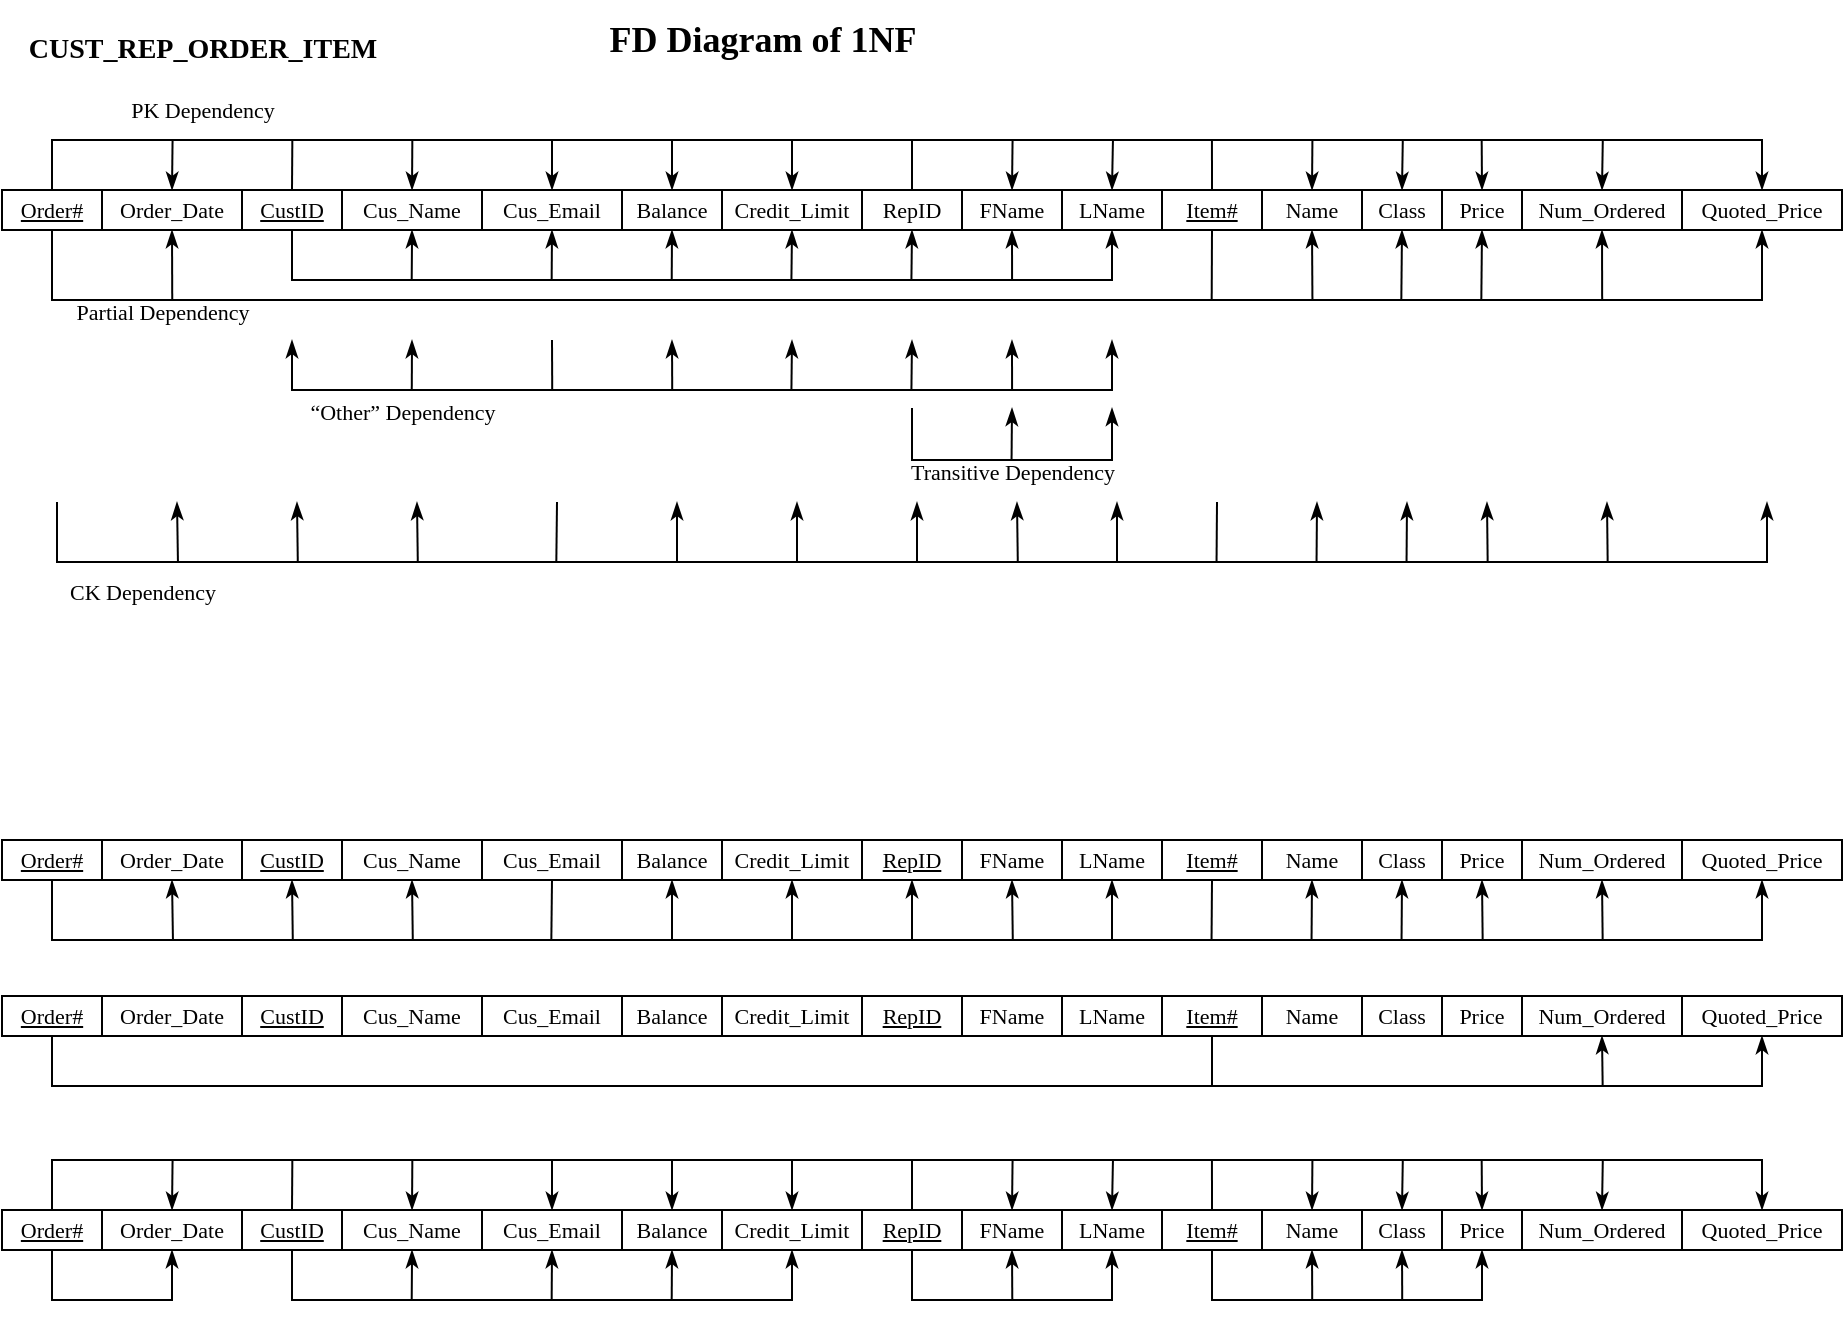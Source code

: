 <mxfile version="20.3.6" type="github">
  <diagram id="NO0MrUpebZ2SBpMLK5WK" name="Page-1">
    <mxGraphModel dx="1076" dy="692" grid="1" gridSize="10" guides="1" tooltips="1" connect="1" arrows="1" fold="1" page="1" pageScale="1" pageWidth="1169" pageHeight="827" math="0" shadow="0">
      <root>
        <mxCell id="0" />
        <mxCell id="1" parent="0" />
        <mxCell id="-zpiWiMWNnFgHcxVn4J2-24" style="edgeStyle=orthogonalEdgeStyle;rounded=0;orthogonalLoop=1;jettySize=auto;html=1;exitX=0.5;exitY=0;exitDx=0;exitDy=0;fontFamily=Times New Roman;fontSize=11;endArrow=classicThin;endFill=1;entryX=0.5;entryY=0;entryDx=0;entryDy=0;startArrow=none;startFill=0;" edge="1" parent="1" source="-zpiWiMWNnFgHcxVn4J2-1" target="-zpiWiMWNnFgHcxVn4J2-18">
          <mxGeometry relative="1" as="geometry">
            <mxPoint x="900" y="45" as="targetPoint" />
            <Array as="points">
              <mxPoint x="25" y="70" />
              <mxPoint x="880" y="70" />
            </Array>
          </mxGeometry>
        </mxCell>
        <mxCell id="-zpiWiMWNnFgHcxVn4J2-323" style="edgeStyle=orthogonalEdgeStyle;rounded=0;orthogonalLoop=1;jettySize=auto;html=1;exitX=0.5;exitY=1;exitDx=0;exitDy=0;entryX=0.5;entryY=1;entryDx=0;entryDy=0;fontFamily=Times New Roman;fontSize=11;startArrow=none;startFill=0;endArrow=classicThin;endFill=1;" edge="1" parent="1" source="-zpiWiMWNnFgHcxVn4J2-1" target="-zpiWiMWNnFgHcxVn4J2-18">
          <mxGeometry relative="1" as="geometry">
            <Array as="points">
              <mxPoint x="25" y="150" />
              <mxPoint x="880" y="150" />
            </Array>
          </mxGeometry>
        </mxCell>
        <mxCell id="-zpiWiMWNnFgHcxVn4J2-1" value="&lt;font style=&quot;font-size: 11px;&quot; face=&quot;Times New Roman&quot;&gt;&lt;u&gt;Order#&lt;/u&gt;&lt;/font&gt;" style="rounded=0;whiteSpace=wrap;html=1;" vertex="1" parent="1">
          <mxGeometry y="95" width="50" height="20" as="geometry" />
        </mxCell>
        <mxCell id="-zpiWiMWNnFgHcxVn4J2-62" style="edgeStyle=orthogonalEdgeStyle;rounded=0;orthogonalLoop=1;jettySize=auto;html=1;exitX=0.5;exitY=0;exitDx=0;exitDy=0;fontFamily=Times New Roman;fontSize=11;endArrow=none;endFill=0;startArrow=classicThin;startFill=1;" edge="1" parent="1" source="-zpiWiMWNnFgHcxVn4J2-3">
          <mxGeometry relative="1" as="geometry">
            <mxPoint x="85.286" y="70" as="targetPoint" />
          </mxGeometry>
        </mxCell>
        <mxCell id="-zpiWiMWNnFgHcxVn4J2-324" style="edgeStyle=orthogonalEdgeStyle;rounded=0;orthogonalLoop=1;jettySize=auto;html=1;exitX=0.5;exitY=1;exitDx=0;exitDy=0;fontFamily=Times New Roman;fontSize=11;startArrow=classicThin;startFill=1;endArrow=none;endFill=0;" edge="1" parent="1" source="-zpiWiMWNnFgHcxVn4J2-3">
          <mxGeometry relative="1" as="geometry">
            <mxPoint x="85.125" y="150" as="targetPoint" />
          </mxGeometry>
        </mxCell>
        <mxCell id="-zpiWiMWNnFgHcxVn4J2-3" value="&lt;font style=&quot;font-size: 11px;&quot; face=&quot;Times New Roman&quot;&gt;Order_Date&lt;/font&gt;" style="rounded=0;whiteSpace=wrap;html=1;" vertex="1" parent="1">
          <mxGeometry x="50" y="95" width="70" height="20" as="geometry" />
        </mxCell>
        <mxCell id="-zpiWiMWNnFgHcxVn4J2-63" style="edgeStyle=orthogonalEdgeStyle;rounded=0;orthogonalLoop=1;jettySize=auto;html=1;exitX=0.5;exitY=0;exitDx=0;exitDy=0;fontFamily=Times New Roman;fontSize=11;startArrow=none;startFill=0;endArrow=none;endFill=0;" edge="1" parent="1" source="-zpiWiMWNnFgHcxVn4J2-4">
          <mxGeometry relative="1" as="geometry">
            <mxPoint x="145.172" y="70" as="targetPoint" />
          </mxGeometry>
        </mxCell>
        <mxCell id="-zpiWiMWNnFgHcxVn4J2-319" style="edgeStyle=orthogonalEdgeStyle;rounded=0;orthogonalLoop=1;jettySize=auto;html=1;exitX=0.5;exitY=1;exitDx=0;exitDy=0;entryX=0.5;entryY=1;entryDx=0;entryDy=0;fontFamily=Times New Roman;fontSize=11;startArrow=none;startFill=0;endArrow=classicThin;endFill=1;" edge="1" parent="1" source="-zpiWiMWNnFgHcxVn4J2-4" target="-zpiWiMWNnFgHcxVn4J2-11">
          <mxGeometry relative="1" as="geometry">
            <Array as="points">
              <mxPoint x="145" y="140" />
              <mxPoint x="555" y="140" />
            </Array>
          </mxGeometry>
        </mxCell>
        <mxCell id="-zpiWiMWNnFgHcxVn4J2-4" value="&lt;font style=&quot;font-size: 11px;&quot; face=&quot;Times New Roman&quot;&gt;&lt;u&gt;CustID&lt;/u&gt;&lt;/font&gt;" style="rounded=0;whiteSpace=wrap;html=1;" vertex="1" parent="1">
          <mxGeometry x="120" y="95" width="50" height="20" as="geometry" />
        </mxCell>
        <mxCell id="-zpiWiMWNnFgHcxVn4J2-64" style="edgeStyle=orthogonalEdgeStyle;rounded=0;orthogonalLoop=1;jettySize=auto;html=1;exitX=0.5;exitY=0;exitDx=0;exitDy=0;fontFamily=Times New Roman;fontSize=11;startArrow=classicThin;startFill=1;endArrow=none;endFill=0;" edge="1" parent="1" source="-zpiWiMWNnFgHcxVn4J2-5">
          <mxGeometry relative="1" as="geometry">
            <mxPoint x="205.172" y="70" as="targetPoint" />
          </mxGeometry>
        </mxCell>
        <mxCell id="-zpiWiMWNnFgHcxVn4J2-81" style="edgeStyle=orthogonalEdgeStyle;rounded=0;orthogonalLoop=1;jettySize=auto;html=1;exitX=0.5;exitY=1;exitDx=0;exitDy=0;fontFamily=Times New Roman;fontSize=11;startArrow=classicThin;startFill=1;endArrow=none;endFill=0;" edge="1" parent="1" source="-zpiWiMWNnFgHcxVn4J2-5">
          <mxGeometry relative="1" as="geometry">
            <mxPoint x="204.857" y="140" as="targetPoint" />
            <Array as="points">
              <mxPoint x="205" y="120" />
              <mxPoint x="205" y="120" />
            </Array>
          </mxGeometry>
        </mxCell>
        <mxCell id="-zpiWiMWNnFgHcxVn4J2-5" value="&lt;font style=&quot;font-size: 11px;&quot; face=&quot;Times New Roman&quot;&gt;Cus_Name&lt;/font&gt;" style="rounded=0;whiteSpace=wrap;html=1;" vertex="1" parent="1">
          <mxGeometry x="170" y="95" width="70" height="20" as="geometry" />
        </mxCell>
        <mxCell id="-zpiWiMWNnFgHcxVn4J2-65" style="edgeStyle=orthogonalEdgeStyle;rounded=0;orthogonalLoop=1;jettySize=auto;html=1;exitX=0.5;exitY=0;exitDx=0;exitDy=0;fontFamily=Times New Roman;fontSize=11;startArrow=classicThin;startFill=1;endArrow=none;endFill=0;" edge="1" parent="1" source="-zpiWiMWNnFgHcxVn4J2-6">
          <mxGeometry relative="1" as="geometry">
            <mxPoint x="275" y="70" as="targetPoint" />
          </mxGeometry>
        </mxCell>
        <mxCell id="-zpiWiMWNnFgHcxVn4J2-83" style="edgeStyle=orthogonalEdgeStyle;rounded=0;orthogonalLoop=1;jettySize=auto;html=1;exitX=0.5;exitY=1;exitDx=0;exitDy=0;fontFamily=Times New Roman;fontSize=11;startArrow=classicThin;startFill=1;endArrow=none;endFill=0;" edge="1" parent="1" source="-zpiWiMWNnFgHcxVn4J2-6">
          <mxGeometry relative="1" as="geometry">
            <mxPoint x="274.828" y="140.0" as="targetPoint" />
          </mxGeometry>
        </mxCell>
        <mxCell id="-zpiWiMWNnFgHcxVn4J2-6" value="&lt;font style=&quot;font-size: 11px;&quot; face=&quot;Times New Roman&quot;&gt;Cus_Email&lt;/font&gt;" style="rounded=0;whiteSpace=wrap;html=1;" vertex="1" parent="1">
          <mxGeometry x="240" y="95" width="70" height="20" as="geometry" />
        </mxCell>
        <mxCell id="-zpiWiMWNnFgHcxVn4J2-66" style="edgeStyle=orthogonalEdgeStyle;rounded=0;orthogonalLoop=1;jettySize=auto;html=1;exitX=0.5;exitY=0;exitDx=0;exitDy=0;fontFamily=Times New Roman;fontSize=11;startArrow=classicThin;startFill=1;endArrow=none;endFill=0;" edge="1" parent="1" source="-zpiWiMWNnFgHcxVn4J2-7">
          <mxGeometry relative="1" as="geometry">
            <mxPoint x="335" y="70" as="targetPoint" />
          </mxGeometry>
        </mxCell>
        <mxCell id="-zpiWiMWNnFgHcxVn4J2-84" style="edgeStyle=orthogonalEdgeStyle;rounded=0;orthogonalLoop=1;jettySize=auto;html=1;exitX=0.5;exitY=1;exitDx=0;exitDy=0;fontFamily=Times New Roman;fontSize=11;startArrow=classicThin;startFill=1;endArrow=none;endFill=0;" edge="1" parent="1" source="-zpiWiMWNnFgHcxVn4J2-7">
          <mxGeometry relative="1" as="geometry">
            <mxPoint x="334.857" y="140" as="targetPoint" />
          </mxGeometry>
        </mxCell>
        <mxCell id="-zpiWiMWNnFgHcxVn4J2-7" value="&lt;font style=&quot;font-size: 11px;&quot; face=&quot;Times New Roman&quot;&gt;Balance&lt;/font&gt;&lt;span style=&quot;color: rgba(0, 0, 0, 0); font-family: monospace; font-size: 0px; text-align: start;&quot;&gt;%3CmxGraphModel%3E%3Croot%3E%3CmxCell%20id%3D%220%22%2F%3E%3CmxCell%20id%3D%221%22%20parent%3D%220%22%2F%3E%3CmxCell%20id%3D%222%22%20value%3D%22%26lt%3Bfont%20style%3D%26quot%3Bfont-size%3A%2011px%3B%26quot%3B%20face%3D%26quot%3BTimes%20New%20Roman%26quot%3B%26gt%3BOrder%23%26lt%3B%2Ffont%26gt%3B%22%20style%3D%22rounded%3D0%3BwhiteSpace%3Dwrap%3Bhtml%3D1%3B%22%20vertex%3D%221%22%20parent%3D%221%22%3E%3CmxGeometry%20x%3D%2270%22%20y%3D%22210%22%20width%3D%2250%22%20height%3D%2220%22%20as%3D%22geometry%22%2F%3E%3C%2FmxCell%3E%3C%2Froot%3E%3C%2FmxGraphModel%3E&lt;/span&gt;" style="rounded=0;whiteSpace=wrap;html=1;" vertex="1" parent="1">
          <mxGeometry x="310" y="95" width="50" height="20" as="geometry" />
        </mxCell>
        <mxCell id="-zpiWiMWNnFgHcxVn4J2-67" style="edgeStyle=orthogonalEdgeStyle;rounded=0;orthogonalLoop=1;jettySize=auto;html=1;exitX=0.5;exitY=0;exitDx=0;exitDy=0;fontFamily=Times New Roman;fontSize=11;startArrow=classicThin;startFill=1;endArrow=none;endFill=0;" edge="1" parent="1" source="-zpiWiMWNnFgHcxVn4J2-8">
          <mxGeometry relative="1" as="geometry">
            <mxPoint x="395" y="70" as="targetPoint" />
          </mxGeometry>
        </mxCell>
        <mxCell id="-zpiWiMWNnFgHcxVn4J2-320" style="edgeStyle=orthogonalEdgeStyle;rounded=0;orthogonalLoop=1;jettySize=auto;html=1;exitX=0.5;exitY=1;exitDx=0;exitDy=0;fontFamily=Times New Roman;fontSize=11;startArrow=classicThin;startFill=1;endArrow=none;endFill=0;" edge="1" parent="1" source="-zpiWiMWNnFgHcxVn4J2-8">
          <mxGeometry relative="1" as="geometry">
            <mxPoint x="394.71" y="140" as="targetPoint" />
          </mxGeometry>
        </mxCell>
        <mxCell id="-zpiWiMWNnFgHcxVn4J2-8" value="&lt;font style=&quot;font-size: 11px;&quot; face=&quot;Times New Roman&quot;&gt;Credit_Limit&lt;/font&gt;" style="rounded=0;whiteSpace=wrap;html=1;" vertex="1" parent="1">
          <mxGeometry x="360" y="95" width="70" height="20" as="geometry" />
        </mxCell>
        <mxCell id="-zpiWiMWNnFgHcxVn4J2-68" style="edgeStyle=orthogonalEdgeStyle;rounded=0;orthogonalLoop=1;jettySize=auto;html=1;exitX=0.5;exitY=0;exitDx=0;exitDy=0;fontFamily=Times New Roman;fontSize=11;startArrow=none;startFill=0;endArrow=none;endFill=0;" edge="1" parent="1" source="-zpiWiMWNnFgHcxVn4J2-9">
          <mxGeometry relative="1" as="geometry">
            <mxPoint x="455" y="70" as="targetPoint" />
          </mxGeometry>
        </mxCell>
        <mxCell id="-zpiWiMWNnFgHcxVn4J2-321" style="edgeStyle=orthogonalEdgeStyle;rounded=0;orthogonalLoop=1;jettySize=auto;html=1;exitX=0.5;exitY=1;exitDx=0;exitDy=0;fontFamily=Times New Roman;fontSize=11;startArrow=classicThin;startFill=1;endArrow=none;endFill=0;" edge="1" parent="1" source="-zpiWiMWNnFgHcxVn4J2-9">
          <mxGeometry relative="1" as="geometry">
            <mxPoint x="454.71" y="140" as="targetPoint" />
          </mxGeometry>
        </mxCell>
        <mxCell id="-zpiWiMWNnFgHcxVn4J2-9" value="&lt;font style=&quot;font-size: 11px;&quot; face=&quot;Times New Roman&quot;&gt;RepID&lt;/font&gt;" style="rounded=0;whiteSpace=wrap;html=1;" vertex="1" parent="1">
          <mxGeometry x="430" y="95" width="50" height="20" as="geometry" />
        </mxCell>
        <mxCell id="-zpiWiMWNnFgHcxVn4J2-69" style="edgeStyle=orthogonalEdgeStyle;rounded=0;orthogonalLoop=1;jettySize=auto;html=1;exitX=0.5;exitY=0;exitDx=0;exitDy=0;fontFamily=Times New Roman;fontSize=11;startArrow=classicThin;startFill=1;endArrow=none;endFill=0;" edge="1" parent="1" source="-zpiWiMWNnFgHcxVn4J2-10">
          <mxGeometry relative="1" as="geometry">
            <mxPoint x="505.286" y="70" as="targetPoint" />
          </mxGeometry>
        </mxCell>
        <mxCell id="-zpiWiMWNnFgHcxVn4J2-322" style="edgeStyle=orthogonalEdgeStyle;rounded=0;orthogonalLoop=1;jettySize=auto;html=1;exitX=0.5;exitY=1;exitDx=0;exitDy=0;fontFamily=Times New Roman;fontSize=11;startArrow=classicThin;startFill=1;endArrow=none;endFill=0;" edge="1" parent="1" source="-zpiWiMWNnFgHcxVn4J2-10">
          <mxGeometry relative="1" as="geometry">
            <mxPoint x="505.032" y="140" as="targetPoint" />
          </mxGeometry>
        </mxCell>
        <mxCell id="-zpiWiMWNnFgHcxVn4J2-10" value="&lt;font style=&quot;font-size: 11px;&quot; face=&quot;Times New Roman&quot;&gt;FName&lt;/font&gt;" style="rounded=0;whiteSpace=wrap;html=1;" vertex="1" parent="1">
          <mxGeometry x="480" y="95" width="50" height="20" as="geometry" />
        </mxCell>
        <mxCell id="-zpiWiMWNnFgHcxVn4J2-70" style="edgeStyle=orthogonalEdgeStyle;rounded=0;orthogonalLoop=1;jettySize=auto;html=1;exitX=0.5;exitY=0;exitDx=0;exitDy=0;fontFamily=Times New Roman;fontSize=11;startArrow=classicThin;startFill=1;endArrow=none;endFill=0;" edge="1" parent="1" source="-zpiWiMWNnFgHcxVn4J2-11">
          <mxGeometry relative="1" as="geometry">
            <mxPoint x="555.476" y="70" as="targetPoint" />
          </mxGeometry>
        </mxCell>
        <mxCell id="-zpiWiMWNnFgHcxVn4J2-11" value="&lt;font style=&quot;font-size: 11px;&quot; face=&quot;Times New Roman&quot;&gt;LName&lt;/font&gt;" style="rounded=0;whiteSpace=wrap;html=1;" vertex="1" parent="1">
          <mxGeometry x="530" y="95" width="50" height="20" as="geometry" />
        </mxCell>
        <mxCell id="-zpiWiMWNnFgHcxVn4J2-71" style="edgeStyle=orthogonalEdgeStyle;rounded=0;orthogonalLoop=1;jettySize=auto;html=1;exitX=0.5;exitY=0;exitDx=0;exitDy=0;fontFamily=Times New Roman;fontSize=11;startArrow=none;startFill=0;endArrow=none;endFill=0;" edge="1" parent="1" source="-zpiWiMWNnFgHcxVn4J2-12">
          <mxGeometry relative="1" as="geometry">
            <mxPoint x="604.977" y="70" as="targetPoint" />
          </mxGeometry>
        </mxCell>
        <mxCell id="-zpiWiMWNnFgHcxVn4J2-325" style="edgeStyle=orthogonalEdgeStyle;rounded=0;orthogonalLoop=1;jettySize=auto;html=1;exitX=0.5;exitY=1;exitDx=0;exitDy=0;fontFamily=Times New Roman;fontSize=11;startArrow=none;startFill=0;endArrow=none;endFill=0;" edge="1" parent="1" source="-zpiWiMWNnFgHcxVn4J2-12">
          <mxGeometry relative="1" as="geometry">
            <mxPoint x="604.852" y="150" as="targetPoint" />
          </mxGeometry>
        </mxCell>
        <mxCell id="-zpiWiMWNnFgHcxVn4J2-12" value="&lt;font style=&quot;font-size: 11px;&quot; face=&quot;Times New Roman&quot;&gt;&lt;u&gt;Item#&lt;/u&gt;&lt;/font&gt;" style="rounded=0;whiteSpace=wrap;html=1;" vertex="1" parent="1">
          <mxGeometry x="580" y="95" width="50" height="20" as="geometry" />
        </mxCell>
        <mxCell id="-zpiWiMWNnFgHcxVn4J2-72" style="edgeStyle=orthogonalEdgeStyle;rounded=0;orthogonalLoop=1;jettySize=auto;html=1;exitX=0.5;exitY=0;exitDx=0;exitDy=0;fontFamily=Times New Roman;fontSize=11;startArrow=classicThin;startFill=1;endArrow=none;endFill=0;" edge="1" parent="1" source="-zpiWiMWNnFgHcxVn4J2-13">
          <mxGeometry relative="1" as="geometry">
            <mxPoint x="655.209" y="70" as="targetPoint" />
          </mxGeometry>
        </mxCell>
        <mxCell id="-zpiWiMWNnFgHcxVn4J2-326" style="edgeStyle=orthogonalEdgeStyle;rounded=0;orthogonalLoop=1;jettySize=auto;html=1;exitX=0.5;exitY=1;exitDx=0;exitDy=0;fontFamily=Times New Roman;fontSize=11;startArrow=classicThin;startFill=1;endArrow=none;endFill=0;" edge="1" parent="1" source="-zpiWiMWNnFgHcxVn4J2-13">
          <mxGeometry relative="1" as="geometry">
            <mxPoint x="655.222" y="150" as="targetPoint" />
          </mxGeometry>
        </mxCell>
        <mxCell id="-zpiWiMWNnFgHcxVn4J2-13" value="&lt;font style=&quot;font-size: 11px;&quot; face=&quot;Times New Roman&quot;&gt;Name&lt;/font&gt;" style="rounded=0;whiteSpace=wrap;html=1;" vertex="1" parent="1">
          <mxGeometry x="630" y="95" width="50" height="20" as="geometry" />
        </mxCell>
        <mxCell id="-zpiWiMWNnFgHcxVn4J2-73" style="edgeStyle=orthogonalEdgeStyle;rounded=0;orthogonalLoop=1;jettySize=auto;html=1;exitX=0.5;exitY=0;exitDx=0;exitDy=0;fontFamily=Times New Roman;fontSize=11;startArrow=classicThin;startFill=1;endArrow=none;endFill=0;" edge="1" parent="1" source="-zpiWiMWNnFgHcxVn4J2-15">
          <mxGeometry relative="1" as="geometry">
            <mxPoint x="700.4" y="70" as="targetPoint" />
          </mxGeometry>
        </mxCell>
        <mxCell id="-zpiWiMWNnFgHcxVn4J2-327" style="edgeStyle=orthogonalEdgeStyle;rounded=0;orthogonalLoop=1;jettySize=auto;html=1;exitX=0.5;exitY=1;exitDx=0;exitDy=0;fontFamily=Times New Roman;fontSize=11;startArrow=classicThin;startFill=1;endArrow=none;endFill=0;" edge="1" parent="1" source="-zpiWiMWNnFgHcxVn4J2-15">
          <mxGeometry relative="1" as="geometry">
            <mxPoint x="699.667" y="150" as="targetPoint" />
          </mxGeometry>
        </mxCell>
        <mxCell id="-zpiWiMWNnFgHcxVn4J2-15" value="&lt;font style=&quot;font-size: 11px;&quot; face=&quot;Times New Roman&quot;&gt;Class&lt;/font&gt;" style="rounded=0;whiteSpace=wrap;html=1;" vertex="1" parent="1">
          <mxGeometry x="680" y="95" width="40" height="20" as="geometry" />
        </mxCell>
        <mxCell id="-zpiWiMWNnFgHcxVn4J2-74" style="edgeStyle=orthogonalEdgeStyle;rounded=0;orthogonalLoop=1;jettySize=auto;html=1;exitX=0.5;exitY=0;exitDx=0;exitDy=0;fontFamily=Times New Roman;fontSize=11;startArrow=classicThin;startFill=1;endArrow=none;endFill=0;" edge="1" parent="1" source="-zpiWiMWNnFgHcxVn4J2-16">
          <mxGeometry relative="1" as="geometry">
            <mxPoint x="739.846" y="70" as="targetPoint" />
          </mxGeometry>
        </mxCell>
        <mxCell id="-zpiWiMWNnFgHcxVn4J2-328" style="edgeStyle=orthogonalEdgeStyle;rounded=0;orthogonalLoop=1;jettySize=auto;html=1;exitX=0.5;exitY=1;exitDx=0;exitDy=0;fontFamily=Times New Roman;fontSize=11;startArrow=classicThin;startFill=1;endArrow=none;endFill=0;" edge="1" parent="1" source="-zpiWiMWNnFgHcxVn4J2-16">
          <mxGeometry relative="1" as="geometry">
            <mxPoint x="739.667" y="150" as="targetPoint" />
          </mxGeometry>
        </mxCell>
        <mxCell id="-zpiWiMWNnFgHcxVn4J2-16" value="&lt;font style=&quot;font-size: 11px;&quot; face=&quot;Times New Roman&quot;&gt;Price&lt;/font&gt;" style="rounded=0;whiteSpace=wrap;html=1;" vertex="1" parent="1">
          <mxGeometry x="720" y="95" width="40" height="20" as="geometry" />
        </mxCell>
        <mxCell id="-zpiWiMWNnFgHcxVn4J2-75" style="edgeStyle=orthogonalEdgeStyle;rounded=0;orthogonalLoop=1;jettySize=auto;html=1;exitX=0.5;exitY=0;exitDx=0;exitDy=0;fontFamily=Times New Roman;fontSize=11;startArrow=classicThin;startFill=1;endArrow=none;endFill=0;" edge="1" parent="1" source="-zpiWiMWNnFgHcxVn4J2-17">
          <mxGeometry relative="1" as="geometry">
            <mxPoint x="800.4" y="70" as="targetPoint" />
          </mxGeometry>
        </mxCell>
        <mxCell id="-zpiWiMWNnFgHcxVn4J2-329" style="edgeStyle=orthogonalEdgeStyle;rounded=0;orthogonalLoop=1;jettySize=auto;html=1;exitX=0.5;exitY=1;exitDx=0;exitDy=0;fontFamily=Times New Roman;fontSize=11;startArrow=classicThin;startFill=1;endArrow=none;endFill=0;" edge="1" parent="1" source="-zpiWiMWNnFgHcxVn4J2-17">
          <mxGeometry relative="1" as="geometry">
            <mxPoint x="800.087" y="150" as="targetPoint" />
          </mxGeometry>
        </mxCell>
        <mxCell id="-zpiWiMWNnFgHcxVn4J2-17" value="&lt;font style=&quot;font-size: 11px;&quot; face=&quot;Times New Roman&quot;&gt;Num_Ordered&lt;/font&gt;" style="rounded=0;whiteSpace=wrap;html=1;" vertex="1" parent="1">
          <mxGeometry x="760" y="95" width="80" height="20" as="geometry" />
        </mxCell>
        <mxCell id="-zpiWiMWNnFgHcxVn4J2-18" value="&lt;font style=&quot;font-size: 11px;&quot; face=&quot;Times New Roman&quot;&gt;Quoted_Price&lt;/font&gt;" style="rounded=0;whiteSpace=wrap;html=1;" vertex="1" parent="1">
          <mxGeometry x="840" y="95" width="80" height="20" as="geometry" />
        </mxCell>
        <mxCell id="-zpiWiMWNnFgHcxVn4J2-354" style="edgeStyle=orthogonalEdgeStyle;rounded=0;orthogonalLoop=1;jettySize=auto;html=1;exitX=0.5;exitY=1;exitDx=0;exitDy=0;entryX=0.5;entryY=1;entryDx=0;entryDy=0;fontFamily=Times New Roman;fontSize=11;startArrow=none;startFill=0;endArrow=classicThin;endFill=1;" edge="1" parent="1" source="-zpiWiMWNnFgHcxVn4J2-190" target="-zpiWiMWNnFgHcxVn4J2-230">
          <mxGeometry relative="1" as="geometry">
            <Array as="points">
              <mxPoint x="25" y="470" />
              <mxPoint x="880" y="470" />
            </Array>
          </mxGeometry>
        </mxCell>
        <mxCell id="-zpiWiMWNnFgHcxVn4J2-190" value="&lt;font style=&quot;font-size: 11px;&quot; face=&quot;Times New Roman&quot;&gt;&lt;u&gt;Order#&lt;/u&gt;&lt;/font&gt;" style="rounded=0;whiteSpace=wrap;html=1;" vertex="1" parent="1">
          <mxGeometry y="420" width="50" height="20" as="geometry" />
        </mxCell>
        <mxCell id="-zpiWiMWNnFgHcxVn4J2-355" style="edgeStyle=orthogonalEdgeStyle;rounded=0;orthogonalLoop=1;jettySize=auto;html=1;exitX=0.5;exitY=1;exitDx=0;exitDy=0;fontFamily=Times New Roman;fontSize=11;startArrow=classicThin;startFill=1;endArrow=none;endFill=0;" edge="1" parent="1" source="-zpiWiMWNnFgHcxVn4J2-192">
          <mxGeometry relative="1" as="geometry">
            <mxPoint x="85.476" y="470" as="targetPoint" />
          </mxGeometry>
        </mxCell>
        <mxCell id="-zpiWiMWNnFgHcxVn4J2-192" value="&lt;font style=&quot;font-size: 11px;&quot; face=&quot;Times New Roman&quot;&gt;Order_Date&lt;/font&gt;" style="rounded=0;whiteSpace=wrap;html=1;" vertex="1" parent="1">
          <mxGeometry x="50" y="420" width="70" height="20" as="geometry" />
        </mxCell>
        <mxCell id="-zpiWiMWNnFgHcxVn4J2-356" style="edgeStyle=orthogonalEdgeStyle;rounded=0;orthogonalLoop=1;jettySize=auto;html=1;exitX=0.5;exitY=1;exitDx=0;exitDy=0;fontFamily=Times New Roman;fontSize=11;startArrow=classicThin;startFill=1;endArrow=none;endFill=0;" edge="1" parent="1" source="-zpiWiMWNnFgHcxVn4J2-195">
          <mxGeometry relative="1" as="geometry">
            <mxPoint x="145.4" y="470" as="targetPoint" />
          </mxGeometry>
        </mxCell>
        <mxCell id="-zpiWiMWNnFgHcxVn4J2-195" value="&lt;font style=&quot;font-size: 11px;&quot; face=&quot;Times New Roman&quot;&gt;&lt;u&gt;CustID&lt;/u&gt;&lt;/font&gt;" style="rounded=0;whiteSpace=wrap;html=1;" vertex="1" parent="1">
          <mxGeometry x="120" y="420" width="50" height="20" as="geometry" />
        </mxCell>
        <mxCell id="-zpiWiMWNnFgHcxVn4J2-357" style="edgeStyle=orthogonalEdgeStyle;rounded=0;orthogonalLoop=1;jettySize=auto;html=1;exitX=0.5;exitY=1;exitDx=0;exitDy=0;fontFamily=Times New Roman;fontSize=11;startArrow=classicThin;startFill=1;endArrow=none;endFill=0;" edge="1" parent="1" source="-zpiWiMWNnFgHcxVn4J2-198">
          <mxGeometry relative="1" as="geometry">
            <mxPoint x="205.4" y="470" as="targetPoint" />
          </mxGeometry>
        </mxCell>
        <mxCell id="-zpiWiMWNnFgHcxVn4J2-198" value="&lt;font style=&quot;font-size: 11px;&quot; face=&quot;Times New Roman&quot;&gt;Cus_Name&lt;/font&gt;" style="rounded=0;whiteSpace=wrap;html=1;" vertex="1" parent="1">
          <mxGeometry x="170" y="420" width="70" height="20" as="geometry" />
        </mxCell>
        <mxCell id="-zpiWiMWNnFgHcxVn4J2-369" style="edgeStyle=orthogonalEdgeStyle;rounded=0;orthogonalLoop=1;jettySize=auto;html=1;exitX=0.5;exitY=1;exitDx=0;exitDy=0;fontFamily=Times New Roman;fontSize=11;startArrow=none;startFill=0;endArrow=none;endFill=0;" edge="1" parent="1" source="-zpiWiMWNnFgHcxVn4J2-201">
          <mxGeometry relative="1" as="geometry">
            <mxPoint x="274.667" y="470.0" as="targetPoint" />
          </mxGeometry>
        </mxCell>
        <mxCell id="-zpiWiMWNnFgHcxVn4J2-201" value="&lt;font style=&quot;font-size: 11px;&quot; face=&quot;Times New Roman&quot;&gt;Cus_Email&lt;/font&gt;" style="rounded=0;whiteSpace=wrap;html=1;" vertex="1" parent="1">
          <mxGeometry x="240" y="420" width="70" height="20" as="geometry" />
        </mxCell>
        <mxCell id="-zpiWiMWNnFgHcxVn4J2-358" style="edgeStyle=orthogonalEdgeStyle;rounded=0;orthogonalLoop=1;jettySize=auto;html=1;exitX=0.5;exitY=1;exitDx=0;exitDy=0;fontFamily=Times New Roman;fontSize=11;startArrow=classicThin;startFill=1;endArrow=none;endFill=0;" edge="1" parent="1" source="-zpiWiMWNnFgHcxVn4J2-204">
          <mxGeometry relative="1" as="geometry">
            <mxPoint x="335" y="470" as="targetPoint" />
          </mxGeometry>
        </mxCell>
        <mxCell id="-zpiWiMWNnFgHcxVn4J2-204" value="&lt;font style=&quot;font-size: 11px;&quot; face=&quot;Times New Roman&quot;&gt;Balance&lt;/font&gt;&lt;span style=&quot;color: rgba(0, 0, 0, 0); font-family: monospace; font-size: 0px; text-align: start;&quot;&gt;%3CmxGraphModel%3E%3Croot%3E%3CmxCell%20id%3D%220%22%2F%3E%3CmxCell%20id%3D%221%22%20parent%3D%220%22%2F%3E%3CmxCell%20id%3D%222%22%20value%3D%22%26lt%3Bfont%20style%3D%26quot%3Bfont-size%3A%2011px%3B%26quot%3B%20face%3D%26quot%3BTimes%20New%20Roman%26quot%3B%26gt%3BOrder%23%26lt%3B%2Ffont%26gt%3B%22%20style%3D%22rounded%3D0%3BwhiteSpace%3Dwrap%3Bhtml%3D1%3B%22%20vertex%3D%221%22%20parent%3D%221%22%3E%3CmxGeometry%20x%3D%2270%22%20y%3D%22210%22%20width%3D%2250%22%20height%3D%2220%22%20as%3D%22geometry%22%2F%3E%3C%2FmxCell%3E%3C%2Froot%3E%3C%2FmxGraphModel%3E&lt;/span&gt;" style="rounded=0;whiteSpace=wrap;html=1;" vertex="1" parent="1">
          <mxGeometry x="310" y="420" width="50" height="20" as="geometry" />
        </mxCell>
        <mxCell id="-zpiWiMWNnFgHcxVn4J2-359" style="edgeStyle=orthogonalEdgeStyle;rounded=0;orthogonalLoop=1;jettySize=auto;html=1;exitX=0.5;exitY=1;exitDx=0;exitDy=0;fontFamily=Times New Roman;fontSize=11;startArrow=classicThin;startFill=1;endArrow=none;endFill=0;" edge="1" parent="1" source="-zpiWiMWNnFgHcxVn4J2-206">
          <mxGeometry relative="1" as="geometry">
            <mxPoint x="395" y="470" as="targetPoint" />
          </mxGeometry>
        </mxCell>
        <mxCell id="-zpiWiMWNnFgHcxVn4J2-206" value="&lt;font style=&quot;font-size: 11px;&quot; face=&quot;Times New Roman&quot;&gt;Credit_Limit&lt;/font&gt;" style="rounded=0;whiteSpace=wrap;html=1;" vertex="1" parent="1">
          <mxGeometry x="360" y="420" width="70" height="20" as="geometry" />
        </mxCell>
        <mxCell id="-zpiWiMWNnFgHcxVn4J2-360" style="edgeStyle=orthogonalEdgeStyle;rounded=0;orthogonalLoop=1;jettySize=auto;html=1;exitX=0.5;exitY=1;exitDx=0;exitDy=0;fontFamily=Times New Roman;fontSize=11;startArrow=classicThin;startFill=1;endArrow=none;endFill=0;" edge="1" parent="1" source="-zpiWiMWNnFgHcxVn4J2-209">
          <mxGeometry relative="1" as="geometry">
            <mxPoint x="455" y="470" as="targetPoint" />
          </mxGeometry>
        </mxCell>
        <mxCell id="-zpiWiMWNnFgHcxVn4J2-209" value="&lt;font style=&quot;font-size: 11px;&quot; face=&quot;Times New Roman&quot;&gt;&lt;u&gt;RepID&lt;/u&gt;&lt;/font&gt;" style="rounded=0;whiteSpace=wrap;html=1;" vertex="1" parent="1">
          <mxGeometry x="430" y="420" width="50" height="20" as="geometry" />
        </mxCell>
        <mxCell id="-zpiWiMWNnFgHcxVn4J2-361" style="edgeStyle=orthogonalEdgeStyle;rounded=0;orthogonalLoop=1;jettySize=auto;html=1;exitX=0.5;exitY=1;exitDx=0;exitDy=0;fontFamily=Times New Roman;fontSize=11;startArrow=classicThin;startFill=1;endArrow=none;endFill=0;" edge="1" parent="1" source="-zpiWiMWNnFgHcxVn4J2-212">
          <mxGeometry relative="1" as="geometry">
            <mxPoint x="505.4" y="470" as="targetPoint" />
          </mxGeometry>
        </mxCell>
        <mxCell id="-zpiWiMWNnFgHcxVn4J2-212" value="&lt;font style=&quot;font-size: 11px;&quot; face=&quot;Times New Roman&quot;&gt;FName&lt;/font&gt;" style="rounded=0;whiteSpace=wrap;html=1;" vertex="1" parent="1">
          <mxGeometry x="480" y="420" width="50" height="20" as="geometry" />
        </mxCell>
        <mxCell id="-zpiWiMWNnFgHcxVn4J2-362" style="edgeStyle=orthogonalEdgeStyle;rounded=0;orthogonalLoop=1;jettySize=auto;html=1;exitX=0.5;exitY=1;exitDx=0;exitDy=0;fontFamily=Times New Roman;fontSize=11;startArrow=classicThin;startFill=1;endArrow=none;endFill=0;" edge="1" parent="1" source="-zpiWiMWNnFgHcxVn4J2-214">
          <mxGeometry relative="1" as="geometry">
            <mxPoint x="555" y="470" as="targetPoint" />
          </mxGeometry>
        </mxCell>
        <mxCell id="-zpiWiMWNnFgHcxVn4J2-214" value="&lt;font style=&quot;font-size: 11px;&quot; face=&quot;Times New Roman&quot;&gt;LName&lt;/font&gt;" style="rounded=0;whiteSpace=wrap;html=1;" vertex="1" parent="1">
          <mxGeometry x="530" y="420" width="50" height="20" as="geometry" />
        </mxCell>
        <mxCell id="-zpiWiMWNnFgHcxVn4J2-365" style="edgeStyle=orthogonalEdgeStyle;rounded=0;orthogonalLoop=1;jettySize=auto;html=1;exitX=0.5;exitY=1;exitDx=0;exitDy=0;fontFamily=Times New Roman;fontSize=11;startArrow=none;startFill=0;endArrow=none;endFill=0;" edge="1" parent="1" source="-zpiWiMWNnFgHcxVn4J2-217">
          <mxGeometry relative="1" as="geometry">
            <mxPoint x="604.778" y="470" as="targetPoint" />
          </mxGeometry>
        </mxCell>
        <mxCell id="-zpiWiMWNnFgHcxVn4J2-217" value="&lt;font style=&quot;font-size: 11px;&quot; face=&quot;Times New Roman&quot;&gt;&lt;u&gt;Item#&lt;/u&gt;&lt;/font&gt;" style="rounded=0;whiteSpace=wrap;html=1;" vertex="1" parent="1">
          <mxGeometry x="580" y="420" width="50" height="20" as="geometry" />
        </mxCell>
        <mxCell id="-zpiWiMWNnFgHcxVn4J2-364" style="edgeStyle=orthogonalEdgeStyle;rounded=0;orthogonalLoop=1;jettySize=auto;html=1;exitX=0.5;exitY=1;exitDx=0;exitDy=0;fontFamily=Times New Roman;fontSize=11;startArrow=classicThin;startFill=1;endArrow=none;endFill=0;" edge="1" parent="1" source="-zpiWiMWNnFgHcxVn4J2-220">
          <mxGeometry relative="1" as="geometry">
            <mxPoint x="654.778" y="470" as="targetPoint" />
          </mxGeometry>
        </mxCell>
        <mxCell id="-zpiWiMWNnFgHcxVn4J2-220" value="&lt;font style=&quot;font-size: 11px;&quot; face=&quot;Times New Roman&quot;&gt;Name&lt;/font&gt;" style="rounded=0;whiteSpace=wrap;html=1;" vertex="1" parent="1">
          <mxGeometry x="630" y="420" width="50" height="20" as="geometry" />
        </mxCell>
        <mxCell id="-zpiWiMWNnFgHcxVn4J2-366" style="edgeStyle=orthogonalEdgeStyle;rounded=0;orthogonalLoop=1;jettySize=auto;html=1;exitX=0.5;exitY=1;exitDx=0;exitDy=0;fontFamily=Times New Roman;fontSize=11;startArrow=classicThin;startFill=1;endArrow=none;endFill=0;" edge="1" parent="1" source="-zpiWiMWNnFgHcxVn4J2-223">
          <mxGeometry relative="1" as="geometry">
            <mxPoint x="699.778" y="470" as="targetPoint" />
          </mxGeometry>
        </mxCell>
        <mxCell id="-zpiWiMWNnFgHcxVn4J2-223" value="&lt;font style=&quot;font-size: 11px;&quot; face=&quot;Times New Roman&quot;&gt;Class&lt;/font&gt;" style="rounded=0;whiteSpace=wrap;html=1;" vertex="1" parent="1">
          <mxGeometry x="680" y="420" width="40" height="20" as="geometry" />
        </mxCell>
        <mxCell id="-zpiWiMWNnFgHcxVn4J2-367" style="edgeStyle=orthogonalEdgeStyle;rounded=0;orthogonalLoop=1;jettySize=auto;html=1;exitX=0.5;exitY=1;exitDx=0;exitDy=0;fontFamily=Times New Roman;fontSize=11;startArrow=classicThin;startFill=1;endArrow=none;endFill=0;" edge="1" parent="1" source="-zpiWiMWNnFgHcxVn4J2-226">
          <mxGeometry relative="1" as="geometry">
            <mxPoint x="740.333" y="470" as="targetPoint" />
          </mxGeometry>
        </mxCell>
        <mxCell id="-zpiWiMWNnFgHcxVn4J2-226" value="&lt;font style=&quot;font-size: 11px;&quot; face=&quot;Times New Roman&quot;&gt;Price&lt;/font&gt;" style="rounded=0;whiteSpace=wrap;html=1;" vertex="1" parent="1">
          <mxGeometry x="720" y="420" width="40" height="20" as="geometry" />
        </mxCell>
        <mxCell id="-zpiWiMWNnFgHcxVn4J2-368" style="edgeStyle=orthogonalEdgeStyle;rounded=0;orthogonalLoop=1;jettySize=auto;html=1;exitX=0.5;exitY=1;exitDx=0;exitDy=0;fontFamily=Times New Roman;fontSize=11;startArrow=classicThin;startFill=1;endArrow=none;endFill=0;" edge="1" parent="1" source="-zpiWiMWNnFgHcxVn4J2-229">
          <mxGeometry relative="1" as="geometry">
            <mxPoint x="800.333" y="470" as="targetPoint" />
          </mxGeometry>
        </mxCell>
        <mxCell id="-zpiWiMWNnFgHcxVn4J2-229" value="&lt;font style=&quot;font-size: 11px;&quot; face=&quot;Times New Roman&quot;&gt;Num_Ordered&lt;/font&gt;" style="rounded=0;whiteSpace=wrap;html=1;" vertex="1" parent="1">
          <mxGeometry x="760" y="420" width="80" height="20" as="geometry" />
        </mxCell>
        <mxCell id="-zpiWiMWNnFgHcxVn4J2-230" value="&lt;font style=&quot;font-size: 11px;&quot; face=&quot;Times New Roman&quot;&gt;Quoted_Price&lt;/font&gt;" style="rounded=0;whiteSpace=wrap;html=1;" vertex="1" parent="1">
          <mxGeometry x="840" y="420" width="80" height="20" as="geometry" />
        </mxCell>
        <mxCell id="-zpiWiMWNnFgHcxVn4J2-240" style="edgeStyle=orthogonalEdgeStyle;rounded=0;orthogonalLoop=1;jettySize=auto;html=1;exitX=0.5;exitY=1;exitDx=0;exitDy=0;entryX=0.5;entryY=1;entryDx=0;entryDy=0;fontFamily=Times New Roman;fontSize=11;startArrow=none;startFill=0;endArrow=classicThin;endFill=1;" edge="1" parent="1" source="-zpiWiMWNnFgHcxVn4J2-241" target="-zpiWiMWNnFgHcxVn4J2-276">
          <mxGeometry relative="1" as="geometry">
            <Array as="points">
              <mxPoint x="25" y="543" />
              <mxPoint x="880" y="543" />
            </Array>
          </mxGeometry>
        </mxCell>
        <mxCell id="-zpiWiMWNnFgHcxVn4J2-241" value="&lt;font style=&quot;font-size: 11px;&quot; face=&quot;Times New Roman&quot;&gt;&lt;u&gt;Order#&lt;/u&gt;&lt;/font&gt;" style="rounded=0;whiteSpace=wrap;html=1;" vertex="1" parent="1">
          <mxGeometry y="498" width="50" height="20" as="geometry" />
        </mxCell>
        <mxCell id="-zpiWiMWNnFgHcxVn4J2-244" value="&lt;font style=&quot;font-size: 11px;&quot; face=&quot;Times New Roman&quot;&gt;Order_Date&lt;/font&gt;" style="rounded=0;whiteSpace=wrap;html=1;" vertex="1" parent="1">
          <mxGeometry x="50" y="498" width="70" height="20" as="geometry" />
        </mxCell>
        <mxCell id="-zpiWiMWNnFgHcxVn4J2-246" value="&lt;font style=&quot;font-size: 11px;&quot; face=&quot;Times New Roman&quot;&gt;&lt;u&gt;CustID&lt;/u&gt;&lt;/font&gt;" style="rounded=0;whiteSpace=wrap;html=1;" vertex="1" parent="1">
          <mxGeometry x="120" y="498" width="50" height="20" as="geometry" />
        </mxCell>
        <mxCell id="-zpiWiMWNnFgHcxVn4J2-248" value="&lt;font style=&quot;font-size: 11px;&quot; face=&quot;Times New Roman&quot;&gt;Cus_Name&lt;/font&gt;" style="rounded=0;whiteSpace=wrap;html=1;" vertex="1" parent="1">
          <mxGeometry x="170" y="498" width="70" height="20" as="geometry" />
        </mxCell>
        <mxCell id="-zpiWiMWNnFgHcxVn4J2-250" value="&lt;font style=&quot;font-size: 11px;&quot; face=&quot;Times New Roman&quot;&gt;Cus_Email&lt;/font&gt;" style="rounded=0;whiteSpace=wrap;html=1;" vertex="1" parent="1">
          <mxGeometry x="240" y="498" width="70" height="20" as="geometry" />
        </mxCell>
        <mxCell id="-zpiWiMWNnFgHcxVn4J2-252" value="&lt;font style=&quot;font-size: 11px;&quot; face=&quot;Times New Roman&quot;&gt;Balance&lt;/font&gt;&lt;span style=&quot;color: rgba(0, 0, 0, 0); font-family: monospace; font-size: 0px; text-align: start;&quot;&gt;%3CmxGraphModel%3E%3Croot%3E%3CmxCell%20id%3D%220%22%2F%3E%3CmxCell%20id%3D%221%22%20parent%3D%220%22%2F%3E%3CmxCell%20id%3D%222%22%20value%3D%22%26lt%3Bfont%20style%3D%26quot%3Bfont-size%3A%2011px%3B%26quot%3B%20face%3D%26quot%3BTimes%20New%20Roman%26quot%3B%26gt%3BOrder%23%26lt%3B%2Ffont%26gt%3B%22%20style%3D%22rounded%3D0%3BwhiteSpace%3Dwrap%3Bhtml%3D1%3B%22%20vertex%3D%221%22%20parent%3D%221%22%3E%3CmxGeometry%20x%3D%2270%22%20y%3D%22210%22%20width%3D%2250%22%20height%3D%2220%22%20as%3D%22geometry%22%2F%3E%3C%2FmxCell%3E%3C%2Froot%3E%3C%2FmxGraphModel%3E&lt;/span&gt;" style="rounded=0;whiteSpace=wrap;html=1;" vertex="1" parent="1">
          <mxGeometry x="310" y="498" width="50" height="20" as="geometry" />
        </mxCell>
        <mxCell id="-zpiWiMWNnFgHcxVn4J2-254" value="&lt;font style=&quot;font-size: 11px;&quot; face=&quot;Times New Roman&quot;&gt;Credit_Limit&lt;/font&gt;" style="rounded=0;whiteSpace=wrap;html=1;" vertex="1" parent="1">
          <mxGeometry x="360" y="498" width="70" height="20" as="geometry" />
        </mxCell>
        <mxCell id="-zpiWiMWNnFgHcxVn4J2-256" value="&lt;font style=&quot;font-size: 11px;&quot; face=&quot;Times New Roman&quot;&gt;&lt;u&gt;RepID&lt;/u&gt;&lt;/font&gt;" style="rounded=0;whiteSpace=wrap;html=1;" vertex="1" parent="1">
          <mxGeometry x="430" y="498" width="50" height="20" as="geometry" />
        </mxCell>
        <mxCell id="-zpiWiMWNnFgHcxVn4J2-258" value="&lt;font style=&quot;font-size: 11px;&quot; face=&quot;Times New Roman&quot;&gt;FName&lt;/font&gt;" style="rounded=0;whiteSpace=wrap;html=1;" vertex="1" parent="1">
          <mxGeometry x="480" y="498" width="50" height="20" as="geometry" />
        </mxCell>
        <mxCell id="-zpiWiMWNnFgHcxVn4J2-260" value="&lt;font style=&quot;font-size: 11px;&quot; face=&quot;Times New Roman&quot;&gt;LName&lt;/font&gt;" style="rounded=0;whiteSpace=wrap;html=1;" vertex="1" parent="1">
          <mxGeometry x="530" y="498" width="50" height="20" as="geometry" />
        </mxCell>
        <mxCell id="-zpiWiMWNnFgHcxVn4J2-262" style="edgeStyle=orthogonalEdgeStyle;rounded=0;orthogonalLoop=1;jettySize=auto;html=1;exitX=0.5;exitY=1;exitDx=0;exitDy=0;fontFamily=Times New Roman;fontSize=11;startArrow=none;startFill=0;endArrow=none;endFill=0;" edge="1" parent="1" source="-zpiWiMWNnFgHcxVn4J2-263">
          <mxGeometry relative="1" as="geometry">
            <mxPoint x="605" y="543" as="targetPoint" />
          </mxGeometry>
        </mxCell>
        <mxCell id="-zpiWiMWNnFgHcxVn4J2-263" value="&lt;font style=&quot;font-size: 11px;&quot; face=&quot;Times New Roman&quot;&gt;&lt;u&gt;Item#&lt;/u&gt;&lt;/font&gt;" style="rounded=0;whiteSpace=wrap;html=1;" vertex="1" parent="1">
          <mxGeometry x="580" y="498" width="50" height="20" as="geometry" />
        </mxCell>
        <mxCell id="-zpiWiMWNnFgHcxVn4J2-266" value="&lt;font style=&quot;font-size: 11px;&quot; face=&quot;Times New Roman&quot;&gt;Name&lt;/font&gt;" style="rounded=0;whiteSpace=wrap;html=1;" vertex="1" parent="1">
          <mxGeometry x="630" y="498" width="50" height="20" as="geometry" />
        </mxCell>
        <mxCell id="-zpiWiMWNnFgHcxVn4J2-269" value="&lt;font style=&quot;font-size: 11px;&quot; face=&quot;Times New Roman&quot;&gt;Class&lt;/font&gt;" style="rounded=0;whiteSpace=wrap;html=1;" vertex="1" parent="1">
          <mxGeometry x="680" y="498" width="40" height="20" as="geometry" />
        </mxCell>
        <mxCell id="-zpiWiMWNnFgHcxVn4J2-272" value="&lt;font style=&quot;font-size: 11px;&quot; face=&quot;Times New Roman&quot;&gt;Price&lt;/font&gt;" style="rounded=0;whiteSpace=wrap;html=1;" vertex="1" parent="1">
          <mxGeometry x="720" y="498" width="40" height="20" as="geometry" />
        </mxCell>
        <mxCell id="-zpiWiMWNnFgHcxVn4J2-274" style="edgeStyle=orthogonalEdgeStyle;rounded=0;orthogonalLoop=1;jettySize=auto;html=1;exitX=0.5;exitY=1;exitDx=0;exitDy=0;fontFamily=Times New Roman;fontSize=11;startArrow=classicThin;startFill=1;endArrow=none;endFill=0;" edge="1" parent="1" source="-zpiWiMWNnFgHcxVn4J2-275">
          <mxGeometry relative="1" as="geometry">
            <mxPoint x="800.333" y="543" as="targetPoint" />
          </mxGeometry>
        </mxCell>
        <mxCell id="-zpiWiMWNnFgHcxVn4J2-275" value="&lt;font style=&quot;font-size: 11px;&quot; face=&quot;Times New Roman&quot;&gt;Num_Ordered&lt;/font&gt;" style="rounded=0;whiteSpace=wrap;html=1;" vertex="1" parent="1">
          <mxGeometry x="760" y="498" width="80" height="20" as="geometry" />
        </mxCell>
        <mxCell id="-zpiWiMWNnFgHcxVn4J2-276" value="&lt;font style=&quot;font-size: 11px;&quot; face=&quot;Times New Roman&quot;&gt;Quoted_Price&lt;/font&gt;" style="rounded=0;whiteSpace=wrap;html=1;" vertex="1" parent="1">
          <mxGeometry x="840" y="498" width="80" height="20" as="geometry" />
        </mxCell>
        <mxCell id="-zpiWiMWNnFgHcxVn4J2-278" style="edgeStyle=orthogonalEdgeStyle;rounded=0;orthogonalLoop=1;jettySize=auto;html=1;exitX=0.5;exitY=0;exitDx=0;exitDy=0;fontFamily=Times New Roman;fontSize=11;endArrow=classicThin;endFill=1;entryX=0.5;entryY=0;entryDx=0;entryDy=0;startArrow=none;startFill=0;" edge="1" parent="1" source="-zpiWiMWNnFgHcxVn4J2-280" target="-zpiWiMWNnFgHcxVn4J2-318">
          <mxGeometry relative="1" as="geometry">
            <mxPoint x="900" y="555" as="targetPoint" />
            <Array as="points">
              <mxPoint x="25" y="580" />
              <mxPoint x="880" y="580" />
            </Array>
          </mxGeometry>
        </mxCell>
        <mxCell id="-zpiWiMWNnFgHcxVn4J2-279" style="edgeStyle=orthogonalEdgeStyle;rounded=0;orthogonalLoop=1;jettySize=auto;html=1;exitX=0.5;exitY=1;exitDx=0;exitDy=0;entryX=0.5;entryY=1;entryDx=0;entryDy=0;fontFamily=Times New Roman;fontSize=11;startArrow=none;startFill=0;endArrow=classicThin;endFill=1;" edge="1" parent="1" source="-zpiWiMWNnFgHcxVn4J2-280" target="-zpiWiMWNnFgHcxVn4J2-282">
          <mxGeometry relative="1" as="geometry">
            <Array as="points">
              <mxPoint x="25" y="650" />
              <mxPoint x="85" y="650" />
            </Array>
          </mxGeometry>
        </mxCell>
        <mxCell id="-zpiWiMWNnFgHcxVn4J2-280" value="&lt;font style=&quot;font-size: 11px;&quot; face=&quot;Times New Roman&quot;&gt;&lt;u&gt;Order#&lt;/u&gt;&lt;/font&gt;" style="rounded=0;whiteSpace=wrap;html=1;" vertex="1" parent="1">
          <mxGeometry y="605" width="50" height="20" as="geometry" />
        </mxCell>
        <mxCell id="-zpiWiMWNnFgHcxVn4J2-281" style="edgeStyle=orthogonalEdgeStyle;rounded=0;orthogonalLoop=1;jettySize=auto;html=1;exitX=0.5;exitY=0;exitDx=0;exitDy=0;fontFamily=Times New Roman;fontSize=11;endArrow=none;endFill=0;startArrow=classicThin;startFill=1;" edge="1" parent="1" source="-zpiWiMWNnFgHcxVn4J2-282">
          <mxGeometry relative="1" as="geometry">
            <mxPoint x="85.286" y="580" as="targetPoint" />
          </mxGeometry>
        </mxCell>
        <mxCell id="-zpiWiMWNnFgHcxVn4J2-282" value="&lt;font style=&quot;font-size: 11px;&quot; face=&quot;Times New Roman&quot;&gt;Order_Date&lt;/font&gt;" style="rounded=0;whiteSpace=wrap;html=1;" vertex="1" parent="1">
          <mxGeometry x="50" y="605" width="70" height="20" as="geometry" />
        </mxCell>
        <mxCell id="-zpiWiMWNnFgHcxVn4J2-283" style="edgeStyle=orthogonalEdgeStyle;rounded=0;orthogonalLoop=1;jettySize=auto;html=1;exitX=0.5;exitY=0;exitDx=0;exitDy=0;fontFamily=Times New Roman;fontSize=11;startArrow=none;startFill=0;endArrow=none;endFill=0;" edge="1" parent="1" source="-zpiWiMWNnFgHcxVn4J2-285">
          <mxGeometry relative="1" as="geometry">
            <mxPoint x="145.172" y="580" as="targetPoint" />
          </mxGeometry>
        </mxCell>
        <mxCell id="-zpiWiMWNnFgHcxVn4J2-284" style="edgeStyle=orthogonalEdgeStyle;rounded=0;orthogonalLoop=1;jettySize=auto;html=1;exitX=0.5;exitY=1;exitDx=0;exitDy=0;entryX=0.5;entryY=1;entryDx=0;entryDy=0;fontFamily=Times New Roman;fontSize=11;startArrow=none;startFill=0;endArrow=classicThin;endFill=1;" edge="1" parent="1" source="-zpiWiMWNnFgHcxVn4J2-285" target="-zpiWiMWNnFgHcxVn4J2-296">
          <mxGeometry relative="1" as="geometry">
            <Array as="points">
              <mxPoint x="145" y="650" />
              <mxPoint x="395" y="650" />
            </Array>
          </mxGeometry>
        </mxCell>
        <mxCell id="-zpiWiMWNnFgHcxVn4J2-285" value="&lt;font style=&quot;font-size: 11px;&quot; face=&quot;Times New Roman&quot;&gt;&lt;u&gt;CustID&lt;/u&gt;&lt;/font&gt;" style="rounded=0;whiteSpace=wrap;html=1;" vertex="1" parent="1">
          <mxGeometry x="120" y="605" width="50" height="20" as="geometry" />
        </mxCell>
        <mxCell id="-zpiWiMWNnFgHcxVn4J2-286" style="edgeStyle=orthogonalEdgeStyle;rounded=0;orthogonalLoop=1;jettySize=auto;html=1;exitX=0.5;exitY=0;exitDx=0;exitDy=0;fontFamily=Times New Roman;fontSize=11;startArrow=classicThin;startFill=1;endArrow=none;endFill=0;" edge="1" parent="1" source="-zpiWiMWNnFgHcxVn4J2-288">
          <mxGeometry relative="1" as="geometry">
            <mxPoint x="205.172" y="580" as="targetPoint" />
          </mxGeometry>
        </mxCell>
        <mxCell id="-zpiWiMWNnFgHcxVn4J2-287" style="edgeStyle=orthogonalEdgeStyle;rounded=0;orthogonalLoop=1;jettySize=auto;html=1;exitX=0.5;exitY=1;exitDx=0;exitDy=0;fontFamily=Times New Roman;fontSize=11;startArrow=classicThin;startFill=1;endArrow=none;endFill=0;" edge="1" parent="1" source="-zpiWiMWNnFgHcxVn4J2-288">
          <mxGeometry relative="1" as="geometry">
            <mxPoint x="204.857" y="650" as="targetPoint" />
            <Array as="points">
              <mxPoint x="205" y="630" />
              <mxPoint x="205" y="630" />
            </Array>
          </mxGeometry>
        </mxCell>
        <mxCell id="-zpiWiMWNnFgHcxVn4J2-288" value="&lt;font style=&quot;font-size: 11px;&quot; face=&quot;Times New Roman&quot;&gt;Cus_Name&lt;/font&gt;" style="rounded=0;whiteSpace=wrap;html=1;" vertex="1" parent="1">
          <mxGeometry x="170" y="605" width="70" height="20" as="geometry" />
        </mxCell>
        <mxCell id="-zpiWiMWNnFgHcxVn4J2-289" style="edgeStyle=orthogonalEdgeStyle;rounded=0;orthogonalLoop=1;jettySize=auto;html=1;exitX=0.5;exitY=0;exitDx=0;exitDy=0;fontFamily=Times New Roman;fontSize=11;startArrow=classicThin;startFill=1;endArrow=none;endFill=0;" edge="1" parent="1" source="-zpiWiMWNnFgHcxVn4J2-291">
          <mxGeometry relative="1" as="geometry">
            <mxPoint x="275" y="580" as="targetPoint" />
          </mxGeometry>
        </mxCell>
        <mxCell id="-zpiWiMWNnFgHcxVn4J2-290" style="edgeStyle=orthogonalEdgeStyle;rounded=0;orthogonalLoop=1;jettySize=auto;html=1;exitX=0.5;exitY=1;exitDx=0;exitDy=0;fontFamily=Times New Roman;fontSize=11;startArrow=classicThin;startFill=1;endArrow=none;endFill=0;" edge="1" parent="1" source="-zpiWiMWNnFgHcxVn4J2-291">
          <mxGeometry relative="1" as="geometry">
            <mxPoint x="274.828" y="650" as="targetPoint" />
          </mxGeometry>
        </mxCell>
        <mxCell id="-zpiWiMWNnFgHcxVn4J2-291" value="&lt;font style=&quot;font-size: 11px;&quot; face=&quot;Times New Roman&quot;&gt;Cus_Email&lt;/font&gt;" style="rounded=0;whiteSpace=wrap;html=1;" vertex="1" parent="1">
          <mxGeometry x="240" y="605" width="70" height="20" as="geometry" />
        </mxCell>
        <mxCell id="-zpiWiMWNnFgHcxVn4J2-292" style="edgeStyle=orthogonalEdgeStyle;rounded=0;orthogonalLoop=1;jettySize=auto;html=1;exitX=0.5;exitY=0;exitDx=0;exitDy=0;fontFamily=Times New Roman;fontSize=11;startArrow=classicThin;startFill=1;endArrow=none;endFill=0;" edge="1" parent="1" source="-zpiWiMWNnFgHcxVn4J2-294">
          <mxGeometry relative="1" as="geometry">
            <mxPoint x="335" y="580" as="targetPoint" />
          </mxGeometry>
        </mxCell>
        <mxCell id="-zpiWiMWNnFgHcxVn4J2-293" style="edgeStyle=orthogonalEdgeStyle;rounded=0;orthogonalLoop=1;jettySize=auto;html=1;exitX=0.5;exitY=1;exitDx=0;exitDy=0;fontFamily=Times New Roman;fontSize=11;startArrow=classicThin;startFill=1;endArrow=none;endFill=0;" edge="1" parent="1" source="-zpiWiMWNnFgHcxVn4J2-294">
          <mxGeometry relative="1" as="geometry">
            <mxPoint x="334.857" y="650" as="targetPoint" />
          </mxGeometry>
        </mxCell>
        <mxCell id="-zpiWiMWNnFgHcxVn4J2-294" value="&lt;font style=&quot;font-size: 11px;&quot; face=&quot;Times New Roman&quot;&gt;Balance&lt;/font&gt;&lt;span style=&quot;color: rgba(0, 0, 0, 0); font-family: monospace; font-size: 0px; text-align: start;&quot;&gt;%3CmxGraphModel%3E%3Croot%3E%3CmxCell%20id%3D%220%22%2F%3E%3CmxCell%20id%3D%221%22%20parent%3D%220%22%2F%3E%3CmxCell%20id%3D%222%22%20value%3D%22%26lt%3Bfont%20style%3D%26quot%3Bfont-size%3A%2011px%3B%26quot%3B%20face%3D%26quot%3BTimes%20New%20Roman%26quot%3B%26gt%3BOrder%23%26lt%3B%2Ffont%26gt%3B%22%20style%3D%22rounded%3D0%3BwhiteSpace%3Dwrap%3Bhtml%3D1%3B%22%20vertex%3D%221%22%20parent%3D%221%22%3E%3CmxGeometry%20x%3D%2270%22%20y%3D%22210%22%20width%3D%2250%22%20height%3D%2220%22%20as%3D%22geometry%22%2F%3E%3C%2FmxCell%3E%3C%2Froot%3E%3C%2FmxGraphModel%3E&lt;/span&gt;" style="rounded=0;whiteSpace=wrap;html=1;" vertex="1" parent="1">
          <mxGeometry x="310" y="605" width="50" height="20" as="geometry" />
        </mxCell>
        <mxCell id="-zpiWiMWNnFgHcxVn4J2-295" style="edgeStyle=orthogonalEdgeStyle;rounded=0;orthogonalLoop=1;jettySize=auto;html=1;exitX=0.5;exitY=0;exitDx=0;exitDy=0;fontFamily=Times New Roman;fontSize=11;startArrow=classicThin;startFill=1;endArrow=none;endFill=0;" edge="1" parent="1" source="-zpiWiMWNnFgHcxVn4J2-296">
          <mxGeometry relative="1" as="geometry">
            <mxPoint x="395" y="580" as="targetPoint" />
          </mxGeometry>
        </mxCell>
        <mxCell id="-zpiWiMWNnFgHcxVn4J2-296" value="&lt;font style=&quot;font-size: 11px;&quot; face=&quot;Times New Roman&quot;&gt;Credit_Limit&lt;/font&gt;" style="rounded=0;whiteSpace=wrap;html=1;" vertex="1" parent="1">
          <mxGeometry x="360" y="605" width="70" height="20" as="geometry" />
        </mxCell>
        <mxCell id="-zpiWiMWNnFgHcxVn4J2-297" style="edgeStyle=orthogonalEdgeStyle;rounded=0;orthogonalLoop=1;jettySize=auto;html=1;exitX=0.5;exitY=0;exitDx=0;exitDy=0;fontFamily=Times New Roman;fontSize=11;startArrow=none;startFill=0;endArrow=none;endFill=0;" edge="1" parent="1" source="-zpiWiMWNnFgHcxVn4J2-299">
          <mxGeometry relative="1" as="geometry">
            <mxPoint x="455" y="580" as="targetPoint" />
          </mxGeometry>
        </mxCell>
        <mxCell id="-zpiWiMWNnFgHcxVn4J2-298" style="edgeStyle=orthogonalEdgeStyle;rounded=0;orthogonalLoop=1;jettySize=auto;html=1;exitX=0.5;exitY=1;exitDx=0;exitDy=0;entryX=0.5;entryY=1;entryDx=0;entryDy=0;fontFamily=Times New Roman;fontSize=11;startArrow=none;startFill=0;endArrow=classicThin;endFill=1;" edge="1" parent="1" source="-zpiWiMWNnFgHcxVn4J2-299" target="-zpiWiMWNnFgHcxVn4J2-304">
          <mxGeometry relative="1" as="geometry">
            <Array as="points">
              <mxPoint x="455" y="650" />
              <mxPoint x="555" y="650" />
            </Array>
          </mxGeometry>
        </mxCell>
        <mxCell id="-zpiWiMWNnFgHcxVn4J2-299" value="&lt;font style=&quot;font-size: 11px;&quot; face=&quot;Times New Roman&quot;&gt;&lt;u&gt;RepID&lt;/u&gt;&lt;/font&gt;" style="rounded=0;whiteSpace=wrap;html=1;" vertex="1" parent="1">
          <mxGeometry x="430" y="605" width="50" height="20" as="geometry" />
        </mxCell>
        <mxCell id="-zpiWiMWNnFgHcxVn4J2-300" style="edgeStyle=orthogonalEdgeStyle;rounded=0;orthogonalLoop=1;jettySize=auto;html=1;exitX=0.5;exitY=0;exitDx=0;exitDy=0;fontFamily=Times New Roman;fontSize=11;startArrow=classicThin;startFill=1;endArrow=none;endFill=0;" edge="1" parent="1" source="-zpiWiMWNnFgHcxVn4J2-302">
          <mxGeometry relative="1" as="geometry">
            <mxPoint x="505.286" y="580" as="targetPoint" />
          </mxGeometry>
        </mxCell>
        <mxCell id="-zpiWiMWNnFgHcxVn4J2-301" style="edgeStyle=orthogonalEdgeStyle;rounded=0;orthogonalLoop=1;jettySize=auto;html=1;exitX=0.5;exitY=1;exitDx=0;exitDy=0;fontFamily=Times New Roman;fontSize=11;startArrow=classicThin;startFill=1;endArrow=none;endFill=0;" edge="1" parent="1" source="-zpiWiMWNnFgHcxVn4J2-302">
          <mxGeometry relative="1" as="geometry">
            <mxPoint x="505.152" y="650" as="targetPoint" />
          </mxGeometry>
        </mxCell>
        <mxCell id="-zpiWiMWNnFgHcxVn4J2-302" value="&lt;font style=&quot;font-size: 11px;&quot; face=&quot;Times New Roman&quot;&gt;FName&lt;/font&gt;" style="rounded=0;whiteSpace=wrap;html=1;" vertex="1" parent="1">
          <mxGeometry x="480" y="605" width="50" height="20" as="geometry" />
        </mxCell>
        <mxCell id="-zpiWiMWNnFgHcxVn4J2-303" style="edgeStyle=orthogonalEdgeStyle;rounded=0;orthogonalLoop=1;jettySize=auto;html=1;exitX=0.5;exitY=0;exitDx=0;exitDy=0;fontFamily=Times New Roman;fontSize=11;startArrow=classicThin;startFill=1;endArrow=none;endFill=0;" edge="1" parent="1" source="-zpiWiMWNnFgHcxVn4J2-304">
          <mxGeometry relative="1" as="geometry">
            <mxPoint x="555.476" y="580" as="targetPoint" />
          </mxGeometry>
        </mxCell>
        <mxCell id="-zpiWiMWNnFgHcxVn4J2-304" value="&lt;font style=&quot;font-size: 11px;&quot; face=&quot;Times New Roman&quot;&gt;LName&lt;/font&gt;" style="rounded=0;whiteSpace=wrap;html=1;" vertex="1" parent="1">
          <mxGeometry x="530" y="605" width="50" height="20" as="geometry" />
        </mxCell>
        <mxCell id="-zpiWiMWNnFgHcxVn4J2-305" style="edgeStyle=orthogonalEdgeStyle;rounded=0;orthogonalLoop=1;jettySize=auto;html=1;exitX=0.5;exitY=0;exitDx=0;exitDy=0;fontFamily=Times New Roman;fontSize=11;startArrow=none;startFill=0;endArrow=none;endFill=0;" edge="1" parent="1" source="-zpiWiMWNnFgHcxVn4J2-307">
          <mxGeometry relative="1" as="geometry">
            <mxPoint x="604.977" y="580" as="targetPoint" />
          </mxGeometry>
        </mxCell>
        <mxCell id="-zpiWiMWNnFgHcxVn4J2-306" style="edgeStyle=orthogonalEdgeStyle;rounded=0;orthogonalLoop=1;jettySize=auto;html=1;exitX=0.5;exitY=1;exitDx=0;exitDy=0;entryX=0.5;entryY=1;entryDx=0;entryDy=0;fontFamily=Times New Roman;fontSize=11;startArrow=none;startFill=0;endArrow=classicThin;endFill=1;" edge="1" parent="1" source="-zpiWiMWNnFgHcxVn4J2-307" target="-zpiWiMWNnFgHcxVn4J2-315">
          <mxGeometry relative="1" as="geometry">
            <Array as="points">
              <mxPoint x="605" y="650" />
              <mxPoint x="740" y="650" />
            </Array>
          </mxGeometry>
        </mxCell>
        <mxCell id="-zpiWiMWNnFgHcxVn4J2-307" value="&lt;font style=&quot;font-size: 11px;&quot; face=&quot;Times New Roman&quot;&gt;&lt;u&gt;Item#&lt;/u&gt;&lt;/font&gt;" style="rounded=0;whiteSpace=wrap;html=1;" vertex="1" parent="1">
          <mxGeometry x="580" y="605" width="50" height="20" as="geometry" />
        </mxCell>
        <mxCell id="-zpiWiMWNnFgHcxVn4J2-308" style="edgeStyle=orthogonalEdgeStyle;rounded=0;orthogonalLoop=1;jettySize=auto;html=1;exitX=0.5;exitY=0;exitDx=0;exitDy=0;fontFamily=Times New Roman;fontSize=11;startArrow=classicThin;startFill=1;endArrow=none;endFill=0;" edge="1" parent="1" source="-zpiWiMWNnFgHcxVn4J2-310">
          <mxGeometry relative="1" as="geometry">
            <mxPoint x="655.209" y="580" as="targetPoint" />
          </mxGeometry>
        </mxCell>
        <mxCell id="-zpiWiMWNnFgHcxVn4J2-309" style="edgeStyle=orthogonalEdgeStyle;rounded=0;orthogonalLoop=1;jettySize=auto;html=1;exitX=0.5;exitY=1;exitDx=0;exitDy=0;fontFamily=Times New Roman;fontSize=11;startArrow=classicThin;startFill=1;endArrow=none;endFill=0;" edge="1" parent="1" source="-zpiWiMWNnFgHcxVn4J2-310">
          <mxGeometry relative="1" as="geometry">
            <mxPoint x="655.111" y="650" as="targetPoint" />
          </mxGeometry>
        </mxCell>
        <mxCell id="-zpiWiMWNnFgHcxVn4J2-310" value="&lt;font style=&quot;font-size: 11px;&quot; face=&quot;Times New Roman&quot;&gt;Name&lt;/font&gt;" style="rounded=0;whiteSpace=wrap;html=1;" vertex="1" parent="1">
          <mxGeometry x="630" y="605" width="50" height="20" as="geometry" />
        </mxCell>
        <mxCell id="-zpiWiMWNnFgHcxVn4J2-311" style="edgeStyle=orthogonalEdgeStyle;rounded=0;orthogonalLoop=1;jettySize=auto;html=1;exitX=0.5;exitY=0;exitDx=0;exitDy=0;fontFamily=Times New Roman;fontSize=11;startArrow=classicThin;startFill=1;endArrow=none;endFill=0;" edge="1" parent="1" source="-zpiWiMWNnFgHcxVn4J2-313">
          <mxGeometry relative="1" as="geometry">
            <mxPoint x="700.4" y="580" as="targetPoint" />
          </mxGeometry>
        </mxCell>
        <mxCell id="-zpiWiMWNnFgHcxVn4J2-312" style="edgeStyle=orthogonalEdgeStyle;rounded=0;orthogonalLoop=1;jettySize=auto;html=1;exitX=0.5;exitY=1;exitDx=0;exitDy=0;fontFamily=Times New Roman;fontSize=11;startArrow=classicThin;startFill=1;endArrow=none;endFill=0;" edge="1" parent="1" source="-zpiWiMWNnFgHcxVn4J2-313">
          <mxGeometry relative="1" as="geometry">
            <mxPoint x="700.111" y="650" as="targetPoint" />
          </mxGeometry>
        </mxCell>
        <mxCell id="-zpiWiMWNnFgHcxVn4J2-313" value="&lt;font style=&quot;font-size: 11px;&quot; face=&quot;Times New Roman&quot;&gt;Class&lt;/font&gt;" style="rounded=0;whiteSpace=wrap;html=1;" vertex="1" parent="1">
          <mxGeometry x="680" y="605" width="40" height="20" as="geometry" />
        </mxCell>
        <mxCell id="-zpiWiMWNnFgHcxVn4J2-314" style="edgeStyle=orthogonalEdgeStyle;rounded=0;orthogonalLoop=1;jettySize=auto;html=1;exitX=0.5;exitY=0;exitDx=0;exitDy=0;fontFamily=Times New Roman;fontSize=11;startArrow=classicThin;startFill=1;endArrow=none;endFill=0;" edge="1" parent="1" source="-zpiWiMWNnFgHcxVn4J2-315">
          <mxGeometry relative="1" as="geometry">
            <mxPoint x="739.846" y="580" as="targetPoint" />
          </mxGeometry>
        </mxCell>
        <mxCell id="-zpiWiMWNnFgHcxVn4J2-315" value="&lt;font style=&quot;font-size: 11px;&quot; face=&quot;Times New Roman&quot;&gt;Price&lt;/font&gt;" style="rounded=0;whiteSpace=wrap;html=1;" vertex="1" parent="1">
          <mxGeometry x="720" y="605" width="40" height="20" as="geometry" />
        </mxCell>
        <mxCell id="-zpiWiMWNnFgHcxVn4J2-316" style="edgeStyle=orthogonalEdgeStyle;rounded=0;orthogonalLoop=1;jettySize=auto;html=1;exitX=0.5;exitY=0;exitDx=0;exitDy=0;fontFamily=Times New Roman;fontSize=11;startArrow=classicThin;startFill=1;endArrow=none;endFill=0;" edge="1" parent="1" source="-zpiWiMWNnFgHcxVn4J2-317">
          <mxGeometry relative="1" as="geometry">
            <mxPoint x="800.4" y="580" as="targetPoint" />
          </mxGeometry>
        </mxCell>
        <mxCell id="-zpiWiMWNnFgHcxVn4J2-317" value="&lt;font style=&quot;font-size: 11px;&quot; face=&quot;Times New Roman&quot;&gt;Num_Ordered&lt;/font&gt;" style="rounded=0;whiteSpace=wrap;html=1;" vertex="1" parent="1">
          <mxGeometry x="760" y="605" width="80" height="20" as="geometry" />
        </mxCell>
        <mxCell id="-zpiWiMWNnFgHcxVn4J2-318" value="&lt;font style=&quot;font-size: 11px;&quot; face=&quot;Times New Roman&quot;&gt;Quoted_Price&lt;/font&gt;" style="rounded=0;whiteSpace=wrap;html=1;" vertex="1" parent="1">
          <mxGeometry x="840" y="605" width="80" height="20" as="geometry" />
        </mxCell>
        <mxCell id="-zpiWiMWNnFgHcxVn4J2-330" value="Partial Dependency" style="text;html=1;resizable=0;autosize=1;align=center;verticalAlign=middle;points=[];fillColor=none;strokeColor=none;rounded=0;fontFamily=Times New Roman;fontSize=11;" vertex="1" parent="1">
          <mxGeometry x="20" y="141" width="120" height="30" as="geometry" />
        </mxCell>
        <mxCell id="-zpiWiMWNnFgHcxVn4J2-331" value="PK Dependency" style="text;html=1;resizable=0;autosize=1;align=center;verticalAlign=middle;points=[];fillColor=none;strokeColor=none;rounded=0;fontFamily=Times New Roman;fontSize=11;" vertex="1" parent="1">
          <mxGeometry x="50" y="40" width="100" height="30" as="geometry" />
        </mxCell>
        <mxCell id="-zpiWiMWNnFgHcxVn4J2-341" style="edgeStyle=orthogonalEdgeStyle;rounded=0;orthogonalLoop=1;jettySize=auto;html=1;exitX=0.5;exitY=1;exitDx=0;exitDy=0;entryX=0.5;entryY=1;entryDx=0;entryDy=0;fontFamily=Times New Roman;fontSize=11;startArrow=classicThin;startFill=1;endArrow=classicThin;endFill=1;" edge="1" parent="1">
          <mxGeometry relative="1" as="geometry">
            <mxPoint x="145" y="170" as="sourcePoint" />
            <mxPoint x="555" y="170" as="targetPoint" />
            <Array as="points">
              <mxPoint x="145" y="195" />
              <mxPoint x="555" y="195" />
            </Array>
          </mxGeometry>
        </mxCell>
        <mxCell id="-zpiWiMWNnFgHcxVn4J2-342" style="edgeStyle=orthogonalEdgeStyle;rounded=0;orthogonalLoop=1;jettySize=auto;html=1;exitX=0.5;exitY=1;exitDx=0;exitDy=0;fontFamily=Times New Roman;fontSize=11;startArrow=classicThin;startFill=1;endArrow=none;endFill=0;" edge="1" parent="1">
          <mxGeometry relative="1" as="geometry">
            <mxPoint x="204.889" y="195" as="targetPoint" />
            <mxPoint x="205" y="170" as="sourcePoint" />
          </mxGeometry>
        </mxCell>
        <mxCell id="-zpiWiMWNnFgHcxVn4J2-343" style="edgeStyle=orthogonalEdgeStyle;rounded=0;orthogonalLoop=1;jettySize=auto;html=1;exitX=0.5;exitY=1;exitDx=0;exitDy=0;fontFamily=Times New Roman;fontSize=11;startArrow=none;startFill=0;endArrow=none;endFill=0;" edge="1" parent="1">
          <mxGeometry relative="1" as="geometry">
            <mxPoint x="275.111" y="195" as="targetPoint" />
            <mxPoint x="275" y="170" as="sourcePoint" />
          </mxGeometry>
        </mxCell>
        <mxCell id="-zpiWiMWNnFgHcxVn4J2-344" style="edgeStyle=orthogonalEdgeStyle;rounded=0;orthogonalLoop=1;jettySize=auto;html=1;exitX=0.5;exitY=1;exitDx=0;exitDy=0;fontFamily=Times New Roman;fontSize=11;startArrow=classicThin;startFill=1;endArrow=none;endFill=0;" edge="1" parent="1">
          <mxGeometry relative="1" as="geometry">
            <mxPoint x="335.111" y="195" as="targetPoint" />
            <mxPoint x="335" y="170" as="sourcePoint" />
          </mxGeometry>
        </mxCell>
        <mxCell id="-zpiWiMWNnFgHcxVn4J2-345" style="edgeStyle=orthogonalEdgeStyle;rounded=0;orthogonalLoop=1;jettySize=auto;html=1;exitX=0.5;exitY=1;exitDx=0;exitDy=0;fontFamily=Times New Roman;fontSize=11;startArrow=classicThin;startFill=1;endArrow=none;endFill=0;" edge="1" parent="1">
          <mxGeometry relative="1" as="geometry">
            <mxPoint x="394.71" y="195" as="targetPoint" />
            <mxPoint x="395" y="170" as="sourcePoint" />
          </mxGeometry>
        </mxCell>
        <mxCell id="-zpiWiMWNnFgHcxVn4J2-346" style="edgeStyle=orthogonalEdgeStyle;rounded=0;orthogonalLoop=1;jettySize=auto;html=1;exitX=0.5;exitY=1;exitDx=0;exitDy=0;fontFamily=Times New Roman;fontSize=11;startArrow=classicThin;startFill=1;endArrow=none;endFill=0;" edge="1" parent="1">
          <mxGeometry relative="1" as="geometry">
            <mxPoint x="454.71" y="195" as="targetPoint" />
            <mxPoint x="455" y="170" as="sourcePoint" />
          </mxGeometry>
        </mxCell>
        <mxCell id="-zpiWiMWNnFgHcxVn4J2-347" style="edgeStyle=orthogonalEdgeStyle;rounded=0;orthogonalLoop=1;jettySize=auto;html=1;exitX=0.5;exitY=1;exitDx=0;exitDy=0;fontFamily=Times New Roman;fontSize=11;startArrow=classicThin;startFill=1;endArrow=none;endFill=0;" edge="1" parent="1">
          <mxGeometry relative="1" as="geometry">
            <mxPoint x="505.032" y="195" as="targetPoint" />
            <mxPoint x="505" y="170" as="sourcePoint" />
          </mxGeometry>
        </mxCell>
        <mxCell id="-zpiWiMWNnFgHcxVn4J2-348" value="“Other” Dependency" style="text;html=1;resizable=0;autosize=1;align=center;verticalAlign=middle;points=[];fillColor=none;strokeColor=none;rounded=0;fontFamily=Times New Roman;fontSize=11;" vertex="1" parent="1">
          <mxGeometry x="140" y="191" width="120" height="30" as="geometry" />
        </mxCell>
        <mxCell id="-zpiWiMWNnFgHcxVn4J2-351" style="edgeStyle=orthogonalEdgeStyle;rounded=0;orthogonalLoop=1;jettySize=auto;html=1;exitX=0.5;exitY=1;exitDx=0;exitDy=0;entryX=0.5;entryY=1;entryDx=0;entryDy=0;fontFamily=Times New Roman;fontSize=11;startArrow=none;startFill=0;endArrow=classicThin;endFill=1;" edge="1" parent="1">
          <mxGeometry relative="1" as="geometry">
            <mxPoint x="455" y="203.95" as="sourcePoint" />
            <mxPoint x="555" y="203.95" as="targetPoint" />
            <Array as="points">
              <mxPoint x="455" y="229.95" />
              <mxPoint x="555" y="229.95" />
            </Array>
          </mxGeometry>
        </mxCell>
        <mxCell id="-zpiWiMWNnFgHcxVn4J2-352" style="edgeStyle=orthogonalEdgeStyle;rounded=0;orthogonalLoop=1;jettySize=auto;html=1;exitX=0.5;exitY=1;exitDx=0;exitDy=0;fontFamily=Times New Roman;fontSize=11;startArrow=classicThin;startFill=1;endArrow=none;endFill=0;" edge="1" parent="1">
          <mxGeometry relative="1" as="geometry">
            <mxPoint x="504.778" y="229.95" as="targetPoint" />
            <mxPoint x="505" y="203.95" as="sourcePoint" />
          </mxGeometry>
        </mxCell>
        <mxCell id="-zpiWiMWNnFgHcxVn4J2-353" value="Transitive Dependency" style="text;html=1;resizable=0;autosize=1;align=center;verticalAlign=middle;points=[];fillColor=none;strokeColor=none;rounded=0;fontFamily=Times New Roman;fontSize=11;" vertex="1" parent="1">
          <mxGeometry x="440" y="221" width="130" height="30" as="geometry" />
        </mxCell>
        <mxCell id="-zpiWiMWNnFgHcxVn4J2-385" style="edgeStyle=orthogonalEdgeStyle;rounded=0;orthogonalLoop=1;jettySize=auto;html=1;exitX=0.5;exitY=1;exitDx=0;exitDy=0;entryX=0.5;entryY=1;entryDx=0;entryDy=0;fontFamily=Times New Roman;fontSize=11;startArrow=none;startFill=0;endArrow=classicThin;endFill=1;" edge="1" parent="1">
          <mxGeometry relative="1" as="geometry">
            <mxPoint x="27.5" y="251" as="sourcePoint" />
            <mxPoint x="882.5" y="251" as="targetPoint" />
            <Array as="points">
              <mxPoint x="27.5" y="281" />
              <mxPoint x="882.5" y="281" />
            </Array>
          </mxGeometry>
        </mxCell>
        <mxCell id="-zpiWiMWNnFgHcxVn4J2-386" style="edgeStyle=orthogonalEdgeStyle;rounded=0;orthogonalLoop=1;jettySize=auto;html=1;exitX=0.5;exitY=1;exitDx=0;exitDy=0;fontFamily=Times New Roman;fontSize=11;startArrow=classicThin;startFill=1;endArrow=none;endFill=0;" edge="1" parent="1">
          <mxGeometry relative="1" as="geometry">
            <mxPoint x="87.976" y="281" as="targetPoint" />
            <mxPoint x="87.5" y="251" as="sourcePoint" />
          </mxGeometry>
        </mxCell>
        <mxCell id="-zpiWiMWNnFgHcxVn4J2-387" style="edgeStyle=orthogonalEdgeStyle;rounded=0;orthogonalLoop=1;jettySize=auto;html=1;exitX=0.5;exitY=1;exitDx=0;exitDy=0;fontFamily=Times New Roman;fontSize=11;startArrow=classicThin;startFill=1;endArrow=none;endFill=0;" edge="1" parent="1">
          <mxGeometry relative="1" as="geometry">
            <mxPoint x="147.9" y="281" as="targetPoint" />
            <mxPoint x="147.5" y="251" as="sourcePoint" />
          </mxGeometry>
        </mxCell>
        <mxCell id="-zpiWiMWNnFgHcxVn4J2-388" style="edgeStyle=orthogonalEdgeStyle;rounded=0;orthogonalLoop=1;jettySize=auto;html=1;exitX=0.5;exitY=1;exitDx=0;exitDy=0;fontFamily=Times New Roman;fontSize=11;startArrow=classicThin;startFill=1;endArrow=none;endFill=0;" edge="1" parent="1">
          <mxGeometry relative="1" as="geometry">
            <mxPoint x="207.9" y="281" as="targetPoint" />
            <mxPoint x="207.5" y="251" as="sourcePoint" />
          </mxGeometry>
        </mxCell>
        <mxCell id="-zpiWiMWNnFgHcxVn4J2-389" style="edgeStyle=orthogonalEdgeStyle;rounded=0;orthogonalLoop=1;jettySize=auto;html=1;exitX=0.5;exitY=1;exitDx=0;exitDy=0;fontFamily=Times New Roman;fontSize=11;startArrow=none;startFill=0;endArrow=none;endFill=0;" edge="1" parent="1">
          <mxGeometry relative="1" as="geometry">
            <mxPoint x="277.167" y="281" as="targetPoint" />
            <mxPoint x="277.5" y="251" as="sourcePoint" />
          </mxGeometry>
        </mxCell>
        <mxCell id="-zpiWiMWNnFgHcxVn4J2-390" style="edgeStyle=orthogonalEdgeStyle;rounded=0;orthogonalLoop=1;jettySize=auto;html=1;exitX=0.5;exitY=1;exitDx=0;exitDy=0;fontFamily=Times New Roman;fontSize=11;startArrow=classicThin;startFill=1;endArrow=none;endFill=0;" edge="1" parent="1">
          <mxGeometry relative="1" as="geometry">
            <mxPoint x="337.5" y="281" as="targetPoint" />
            <mxPoint x="337.5" y="251" as="sourcePoint" />
          </mxGeometry>
        </mxCell>
        <mxCell id="-zpiWiMWNnFgHcxVn4J2-391" style="edgeStyle=orthogonalEdgeStyle;rounded=0;orthogonalLoop=1;jettySize=auto;html=1;exitX=0.5;exitY=1;exitDx=0;exitDy=0;fontFamily=Times New Roman;fontSize=11;startArrow=classicThin;startFill=1;endArrow=none;endFill=0;" edge="1" parent="1">
          <mxGeometry relative="1" as="geometry">
            <mxPoint x="397.5" y="281" as="targetPoint" />
            <mxPoint x="397.5" y="251" as="sourcePoint" />
          </mxGeometry>
        </mxCell>
        <mxCell id="-zpiWiMWNnFgHcxVn4J2-392" style="edgeStyle=orthogonalEdgeStyle;rounded=0;orthogonalLoop=1;jettySize=auto;html=1;exitX=0.5;exitY=1;exitDx=0;exitDy=0;fontFamily=Times New Roman;fontSize=11;startArrow=classicThin;startFill=1;endArrow=none;endFill=0;" edge="1" parent="1">
          <mxGeometry relative="1" as="geometry">
            <mxPoint x="457.5" y="281" as="targetPoint" />
            <mxPoint x="457.5" y="251" as="sourcePoint" />
          </mxGeometry>
        </mxCell>
        <mxCell id="-zpiWiMWNnFgHcxVn4J2-393" style="edgeStyle=orthogonalEdgeStyle;rounded=0;orthogonalLoop=1;jettySize=auto;html=1;exitX=0.5;exitY=1;exitDx=0;exitDy=0;fontFamily=Times New Roman;fontSize=11;startArrow=classicThin;startFill=1;endArrow=none;endFill=0;" edge="1" parent="1">
          <mxGeometry relative="1" as="geometry">
            <mxPoint x="507.9" y="281" as="targetPoint" />
            <mxPoint x="507.5" y="251" as="sourcePoint" />
          </mxGeometry>
        </mxCell>
        <mxCell id="-zpiWiMWNnFgHcxVn4J2-394" style="edgeStyle=orthogonalEdgeStyle;rounded=0;orthogonalLoop=1;jettySize=auto;html=1;exitX=0.5;exitY=1;exitDx=0;exitDy=0;fontFamily=Times New Roman;fontSize=11;startArrow=classicThin;startFill=1;endArrow=none;endFill=0;" edge="1" parent="1">
          <mxGeometry relative="1" as="geometry">
            <mxPoint x="557.5" y="281" as="targetPoint" />
            <mxPoint x="557.5" y="251" as="sourcePoint" />
          </mxGeometry>
        </mxCell>
        <mxCell id="-zpiWiMWNnFgHcxVn4J2-395" style="edgeStyle=orthogonalEdgeStyle;rounded=0;orthogonalLoop=1;jettySize=auto;html=1;exitX=0.5;exitY=1;exitDx=0;exitDy=0;fontFamily=Times New Roman;fontSize=11;startArrow=none;startFill=0;endArrow=none;endFill=0;" edge="1" parent="1">
          <mxGeometry relative="1" as="geometry">
            <mxPoint x="607.278" y="281" as="targetPoint" />
            <mxPoint x="607.5" y="251" as="sourcePoint" />
          </mxGeometry>
        </mxCell>
        <mxCell id="-zpiWiMWNnFgHcxVn4J2-396" style="edgeStyle=orthogonalEdgeStyle;rounded=0;orthogonalLoop=1;jettySize=auto;html=1;exitX=0.5;exitY=1;exitDx=0;exitDy=0;fontFamily=Times New Roman;fontSize=11;startArrow=classicThin;startFill=1;endArrow=none;endFill=0;" edge="1" parent="1">
          <mxGeometry relative="1" as="geometry">
            <mxPoint x="657.278" y="281" as="targetPoint" />
            <mxPoint x="657.5" y="251" as="sourcePoint" />
          </mxGeometry>
        </mxCell>
        <mxCell id="-zpiWiMWNnFgHcxVn4J2-397" style="edgeStyle=orthogonalEdgeStyle;rounded=0;orthogonalLoop=1;jettySize=auto;html=1;exitX=0.5;exitY=1;exitDx=0;exitDy=0;fontFamily=Times New Roman;fontSize=11;startArrow=classicThin;startFill=1;endArrow=none;endFill=0;" edge="1" parent="1">
          <mxGeometry relative="1" as="geometry">
            <mxPoint x="702.278" y="281" as="targetPoint" />
            <mxPoint x="702.5" y="251" as="sourcePoint" />
          </mxGeometry>
        </mxCell>
        <mxCell id="-zpiWiMWNnFgHcxVn4J2-398" style="edgeStyle=orthogonalEdgeStyle;rounded=0;orthogonalLoop=1;jettySize=auto;html=1;exitX=0.5;exitY=1;exitDx=0;exitDy=0;fontFamily=Times New Roman;fontSize=11;startArrow=classicThin;startFill=1;endArrow=none;endFill=0;" edge="1" parent="1">
          <mxGeometry relative="1" as="geometry">
            <mxPoint x="742.833" y="281" as="targetPoint" />
            <mxPoint x="742.5" y="251" as="sourcePoint" />
          </mxGeometry>
        </mxCell>
        <mxCell id="-zpiWiMWNnFgHcxVn4J2-399" style="edgeStyle=orthogonalEdgeStyle;rounded=0;orthogonalLoop=1;jettySize=auto;html=1;exitX=0.5;exitY=1;exitDx=0;exitDy=0;fontFamily=Times New Roman;fontSize=11;startArrow=classicThin;startFill=1;endArrow=none;endFill=0;" edge="1" parent="1">
          <mxGeometry relative="1" as="geometry">
            <mxPoint x="802.833" y="281" as="targetPoint" />
            <mxPoint x="802.5" y="251" as="sourcePoint" />
          </mxGeometry>
        </mxCell>
        <mxCell id="-zpiWiMWNnFgHcxVn4J2-400" value="CK Dependency" style="text;html=1;resizable=0;autosize=1;align=center;verticalAlign=middle;points=[];fillColor=none;strokeColor=none;rounded=0;fontFamily=Times New Roman;fontSize=11;" vertex="1" parent="1">
          <mxGeometry x="20" y="281" width="100" height="30" as="geometry" />
        </mxCell>
        <mxCell id="-zpiWiMWNnFgHcxVn4J2-401" value="&lt;b&gt;&lt;font style=&quot;font-size: 14px;&quot;&gt;CUST_REP_ORDER_ITEM&lt;/font&gt;&lt;/b&gt;" style="text;html=1;resizable=0;autosize=1;align=center;verticalAlign=middle;points=[];fillColor=none;strokeColor=none;rounded=0;fontFamily=Times New Roman;fontSize=11;" vertex="1" parent="1">
          <mxGeometry y="10" width="200" height="30" as="geometry" />
        </mxCell>
        <mxCell id="-zpiWiMWNnFgHcxVn4J2-403" value="&lt;b style=&quot;&quot;&gt;&lt;font style=&quot;font-size: 18px;&quot;&gt;FD Diagram of 1NF&lt;/font&gt;&lt;/b&gt;" style="text;html=1;resizable=0;autosize=1;align=center;verticalAlign=middle;points=[];fillColor=none;strokeColor=none;rounded=0;fontFamily=Times New Roman;fontSize=11;" vertex="1" parent="1">
          <mxGeometry x="290" width="180" height="40" as="geometry" />
        </mxCell>
      </root>
    </mxGraphModel>
  </diagram>
</mxfile>
